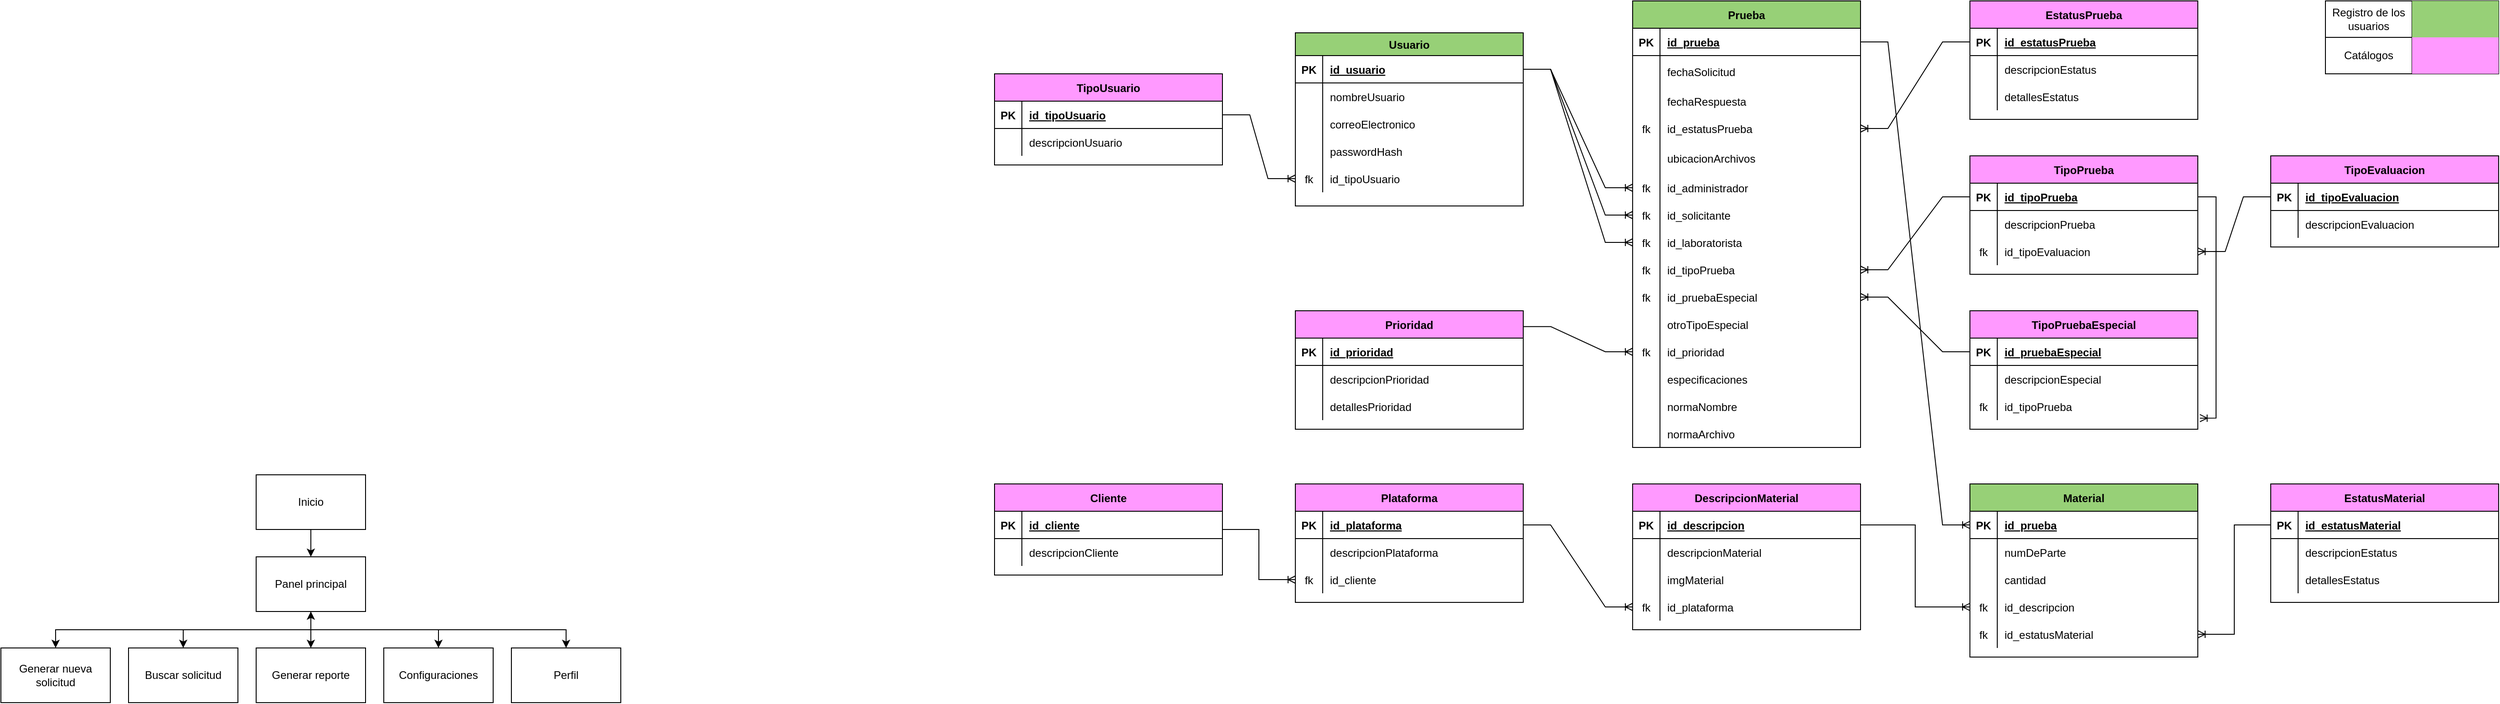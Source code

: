 <mxfile version="24.0.5" type="device">
  <diagram id="R2lEEEUBdFMjLlhIrx00" name="Page-1">
    <mxGraphModel dx="3857" dy="2772" grid="1" gridSize="10" guides="1" tooltips="1" connect="1" arrows="1" fold="1" page="1" pageScale="1" pageWidth="850" pageHeight="1100" math="0" shadow="0" extFonts="Permanent Marker^https://fonts.googleapis.com/css?family=Permanent+Marker">
      <root>
        <mxCell id="0" />
        <mxCell id="1" parent="0" />
        <mxCell id="RkOCH-rmwueEorpM6I2W-3" style="edgeStyle=orthogonalEdgeStyle;rounded=0;orthogonalLoop=1;jettySize=auto;html=1;exitX=0.5;exitY=1;exitDx=0;exitDy=0;entryX=0.5;entryY=0;entryDx=0;entryDy=0;" parent="1" source="RkOCH-rmwueEorpM6I2W-1" target="RkOCH-rmwueEorpM6I2W-2" edge="1">
          <mxGeometry relative="1" as="geometry" />
        </mxCell>
        <mxCell id="RkOCH-rmwueEorpM6I2W-1" value="Inicio" style="rounded=0;whiteSpace=wrap;html=1;" parent="1" vertex="1">
          <mxGeometry x="-2210" y="-1440" width="120" height="60" as="geometry" />
        </mxCell>
        <mxCell id="RkOCH-rmwueEorpM6I2W-7" style="edgeStyle=orthogonalEdgeStyle;rounded=0;orthogonalLoop=1;jettySize=auto;html=1;exitX=0.5;exitY=1;exitDx=0;exitDy=0;entryX=0.5;entryY=0;entryDx=0;entryDy=0;" parent="1" source="RkOCH-rmwueEorpM6I2W-2" target="RkOCH-rmwueEorpM6I2W-4" edge="1">
          <mxGeometry relative="1" as="geometry" />
        </mxCell>
        <mxCell id="RkOCH-rmwueEorpM6I2W-13" style="edgeStyle=orthogonalEdgeStyle;rounded=0;orthogonalLoop=1;jettySize=auto;html=1;exitX=0.5;exitY=1;exitDx=0;exitDy=0;" parent="1" source="RkOCH-rmwueEorpM6I2W-2" target="RkOCH-rmwueEorpM6I2W-5" edge="1">
          <mxGeometry relative="1" as="geometry" />
        </mxCell>
        <mxCell id="RkOCH-rmwueEorpM6I2W-14" style="edgeStyle=orthogonalEdgeStyle;rounded=0;orthogonalLoop=1;jettySize=auto;html=1;exitX=0.5;exitY=1;exitDx=0;exitDy=0;entryX=0.5;entryY=0;entryDx=0;entryDy=0;" parent="1" source="RkOCH-rmwueEorpM6I2W-2" target="RkOCH-rmwueEorpM6I2W-11" edge="1">
          <mxGeometry relative="1" as="geometry" />
        </mxCell>
        <mxCell id="RkOCH-rmwueEorpM6I2W-15" style="edgeStyle=orthogonalEdgeStyle;rounded=0;orthogonalLoop=1;jettySize=auto;html=1;exitX=0.5;exitY=1;exitDx=0;exitDy=0;" parent="1" source="RkOCH-rmwueEorpM6I2W-2" target="RkOCH-rmwueEorpM6I2W-12" edge="1">
          <mxGeometry relative="1" as="geometry" />
        </mxCell>
        <mxCell id="RkOCH-rmwueEorpM6I2W-2" value="Panel principal" style="rounded=0;whiteSpace=wrap;html=1;" parent="1" vertex="1">
          <mxGeometry x="-2210" y="-1350" width="120" height="60" as="geometry" />
        </mxCell>
        <mxCell id="RkOCH-rmwueEorpM6I2W-4" value="Generar nueva solicitud" style="rounded=0;whiteSpace=wrap;html=1;" parent="1" vertex="1">
          <mxGeometry x="-2490" y="-1250" width="120" height="60" as="geometry" />
        </mxCell>
        <mxCell id="RkOCH-rmwueEorpM6I2W-5" value="Buscar solicitud" style="rounded=0;whiteSpace=wrap;html=1;" parent="1" vertex="1">
          <mxGeometry x="-2350" y="-1250" width="120" height="60" as="geometry" />
        </mxCell>
        <mxCell id="RkOCH-rmwueEorpM6I2W-6" value="Generar reporte" style="rounded=0;whiteSpace=wrap;html=1;" parent="1" vertex="1">
          <mxGeometry x="-2210" y="-1250" width="120" height="60" as="geometry" />
        </mxCell>
        <mxCell id="RkOCH-rmwueEorpM6I2W-10" value="" style="endArrow=classic;startArrow=classic;html=1;rounded=0;entryX=0.5;entryY=0;entryDx=0;entryDy=0;exitX=0.5;exitY=1;exitDx=0;exitDy=0;" parent="1" source="RkOCH-rmwueEorpM6I2W-2" target="RkOCH-rmwueEorpM6I2W-6" edge="1">
          <mxGeometry width="50" height="50" relative="1" as="geometry">
            <mxPoint x="-2270" y="-1290" as="sourcePoint" />
            <mxPoint x="-2195" y="-1300" as="targetPoint" />
          </mxGeometry>
        </mxCell>
        <mxCell id="RkOCH-rmwueEorpM6I2W-11" value="Configuraciones" style="rounded=0;whiteSpace=wrap;html=1;" parent="1" vertex="1">
          <mxGeometry x="-2070" y="-1250" width="120" height="60" as="geometry" />
        </mxCell>
        <mxCell id="RkOCH-rmwueEorpM6I2W-12" value="Perfil" style="rounded=0;whiteSpace=wrap;html=1;" parent="1" vertex="1">
          <mxGeometry x="-1930" y="-1250" width="120" height="60" as="geometry" />
        </mxCell>
        <mxCell id="44BHYda0BKMnVvwUATFj-1" value="Usuario" style="shape=table;startSize=25;container=1;collapsible=1;childLayout=tableLayout;fixedRows=1;rowLines=0;fontStyle=1;align=center;resizeLast=1;fillColor=#97D077;" parent="1" vertex="1">
          <mxGeometry x="-1070" y="-1925" width="250" height="190" as="geometry" />
        </mxCell>
        <mxCell id="44BHYda0BKMnVvwUATFj-2" value="" style="shape=partialRectangle;collapsible=0;dropTarget=0;pointerEvents=0;fillColor=none;points=[[0,0.5],[1,0.5]];portConstraint=eastwest;top=0;left=0;right=0;bottom=1;" parent="44BHYda0BKMnVvwUATFj-1" vertex="1">
          <mxGeometry y="25" width="250" height="30" as="geometry" />
        </mxCell>
        <mxCell id="44BHYda0BKMnVvwUATFj-3" value="PK" style="shape=partialRectangle;overflow=hidden;connectable=0;fillColor=none;top=0;left=0;bottom=0;right=0;fontStyle=1;" parent="44BHYda0BKMnVvwUATFj-2" vertex="1">
          <mxGeometry width="30" height="30" as="geometry">
            <mxRectangle width="30" height="30" as="alternateBounds" />
          </mxGeometry>
        </mxCell>
        <mxCell id="44BHYda0BKMnVvwUATFj-4" value="id_usuario" style="shape=partialRectangle;overflow=hidden;connectable=0;fillColor=none;top=0;left=0;bottom=0;right=0;align=left;spacingLeft=6;fontStyle=5;" parent="44BHYda0BKMnVvwUATFj-2" vertex="1">
          <mxGeometry x="30" width="220" height="30" as="geometry">
            <mxRectangle width="220" height="30" as="alternateBounds" />
          </mxGeometry>
        </mxCell>
        <mxCell id="44BHYda0BKMnVvwUATFj-5" value="" style="shape=partialRectangle;collapsible=0;dropTarget=0;pointerEvents=0;fillColor=none;points=[[0,0.5],[1,0.5]];portConstraint=eastwest;top=0;left=0;right=0;bottom=0;" parent="44BHYda0BKMnVvwUATFj-1" vertex="1">
          <mxGeometry y="55" width="250" height="30" as="geometry" />
        </mxCell>
        <mxCell id="44BHYda0BKMnVvwUATFj-6" value="" style="shape=partialRectangle;overflow=hidden;connectable=0;fillColor=none;top=0;left=0;bottom=0;right=0;" parent="44BHYda0BKMnVvwUATFj-5" vertex="1">
          <mxGeometry width="30" height="30" as="geometry">
            <mxRectangle width="30" height="30" as="alternateBounds" />
          </mxGeometry>
        </mxCell>
        <mxCell id="44BHYda0BKMnVvwUATFj-7" value="nombreUsuario" style="shape=partialRectangle;overflow=hidden;connectable=0;fillColor=none;top=0;left=0;bottom=0;right=0;align=left;spacingLeft=6;" parent="44BHYda0BKMnVvwUATFj-5" vertex="1">
          <mxGeometry x="30" width="220" height="30" as="geometry">
            <mxRectangle width="220" height="30" as="alternateBounds" />
          </mxGeometry>
        </mxCell>
        <mxCell id="44BHYda0BKMnVvwUATFj-8" style="shape=partialRectangle;collapsible=0;dropTarget=0;pointerEvents=0;fillColor=none;points=[[0,0.5],[1,0.5]];portConstraint=eastwest;top=0;left=0;right=0;bottom=0;" parent="44BHYda0BKMnVvwUATFj-1" vertex="1">
          <mxGeometry y="85" width="250" height="30" as="geometry" />
        </mxCell>
        <mxCell id="44BHYda0BKMnVvwUATFj-9" style="shape=partialRectangle;overflow=hidden;connectable=0;fillColor=none;top=0;left=0;bottom=0;right=0;" parent="44BHYda0BKMnVvwUATFj-8" vertex="1">
          <mxGeometry width="30" height="30" as="geometry">
            <mxRectangle width="30" height="30" as="alternateBounds" />
          </mxGeometry>
        </mxCell>
        <mxCell id="44BHYda0BKMnVvwUATFj-10" value="correoElectronico" style="shape=partialRectangle;overflow=hidden;connectable=0;fillColor=none;top=0;left=0;bottom=0;right=0;align=left;spacingLeft=6;" parent="44BHYda0BKMnVvwUATFj-8" vertex="1">
          <mxGeometry x="30" width="220" height="30" as="geometry">
            <mxRectangle width="220" height="30" as="alternateBounds" />
          </mxGeometry>
        </mxCell>
        <mxCell id="44BHYda0BKMnVvwUATFj-66" style="shape=partialRectangle;collapsible=0;dropTarget=0;pointerEvents=0;fillColor=none;points=[[0,0.5],[1,0.5]];portConstraint=eastwest;top=0;left=0;right=0;bottom=0;" parent="44BHYda0BKMnVvwUATFj-1" vertex="1">
          <mxGeometry y="115" width="250" height="30" as="geometry" />
        </mxCell>
        <mxCell id="44BHYda0BKMnVvwUATFj-67" style="shape=partialRectangle;overflow=hidden;connectable=0;fillColor=none;top=0;left=0;bottom=0;right=0;" parent="44BHYda0BKMnVvwUATFj-66" vertex="1">
          <mxGeometry width="30" height="30" as="geometry">
            <mxRectangle width="30" height="30" as="alternateBounds" />
          </mxGeometry>
        </mxCell>
        <mxCell id="44BHYda0BKMnVvwUATFj-68" value="passwordHash" style="shape=partialRectangle;overflow=hidden;connectable=0;fillColor=none;top=0;left=0;bottom=0;right=0;align=left;spacingLeft=6;" parent="44BHYda0BKMnVvwUATFj-66" vertex="1">
          <mxGeometry x="30" width="220" height="30" as="geometry">
            <mxRectangle width="220" height="30" as="alternateBounds" />
          </mxGeometry>
        </mxCell>
        <mxCell id="RLNbgqbNuMuGLS2s5ce6-35" style="shape=partialRectangle;collapsible=0;dropTarget=0;pointerEvents=0;fillColor=none;points=[[0,0.5],[1,0.5]];portConstraint=eastwest;top=0;left=0;right=0;bottom=0;" parent="44BHYda0BKMnVvwUATFj-1" vertex="1">
          <mxGeometry y="145" width="250" height="30" as="geometry" />
        </mxCell>
        <mxCell id="RLNbgqbNuMuGLS2s5ce6-36" value="fk" style="shape=partialRectangle;overflow=hidden;connectable=0;fillColor=none;top=0;left=0;bottom=0;right=0;" parent="RLNbgqbNuMuGLS2s5ce6-35" vertex="1">
          <mxGeometry width="30" height="30" as="geometry">
            <mxRectangle width="30" height="30" as="alternateBounds" />
          </mxGeometry>
        </mxCell>
        <mxCell id="RLNbgqbNuMuGLS2s5ce6-37" value="id_tipoUsuario" style="shape=partialRectangle;overflow=hidden;connectable=0;fillColor=none;top=0;left=0;bottom=0;right=0;align=left;spacingLeft=6;" parent="RLNbgqbNuMuGLS2s5ce6-35" vertex="1">
          <mxGeometry x="30" width="220" height="30" as="geometry">
            <mxRectangle width="220" height="30" as="alternateBounds" />
          </mxGeometry>
        </mxCell>
        <mxCell id="44BHYda0BKMnVvwUATFj-17" value="Prueba" style="shape=table;startSize=30;container=1;collapsible=1;childLayout=tableLayout;fixedRows=1;rowLines=0;fontStyle=1;align=center;resizeLast=1;fillColor=#97D077;" parent="1" vertex="1">
          <mxGeometry x="-700" y="-1960" width="250" height="490" as="geometry" />
        </mxCell>
        <mxCell id="44BHYda0BKMnVvwUATFj-18" value="" style="shape=partialRectangle;collapsible=0;dropTarget=0;pointerEvents=0;fillColor=none;points=[[0,0.5],[1,0.5]];portConstraint=eastwest;top=0;left=0;right=0;bottom=1;" parent="44BHYda0BKMnVvwUATFj-17" vertex="1">
          <mxGeometry y="30" width="250" height="30" as="geometry" />
        </mxCell>
        <mxCell id="44BHYda0BKMnVvwUATFj-19" value="PK" style="shape=partialRectangle;overflow=hidden;connectable=0;fillColor=none;top=0;left=0;bottom=0;right=0;fontStyle=1;" parent="44BHYda0BKMnVvwUATFj-18" vertex="1">
          <mxGeometry width="30" height="30" as="geometry">
            <mxRectangle width="30" height="30" as="alternateBounds" />
          </mxGeometry>
        </mxCell>
        <mxCell id="44BHYda0BKMnVvwUATFj-20" value="id_prueba" style="shape=partialRectangle;overflow=hidden;connectable=0;fillColor=none;top=0;left=0;bottom=0;right=0;align=left;spacingLeft=6;fontStyle=5;" parent="44BHYda0BKMnVvwUATFj-18" vertex="1">
          <mxGeometry x="30" width="220" height="30" as="geometry">
            <mxRectangle width="220" height="30" as="alternateBounds" />
          </mxGeometry>
        </mxCell>
        <mxCell id="44BHYda0BKMnVvwUATFj-21" value="" style="shape=partialRectangle;collapsible=0;dropTarget=0;pointerEvents=0;fillColor=none;points=[[0,0.5],[1,0.5]];portConstraint=eastwest;top=0;left=0;right=0;bottom=0;" parent="44BHYda0BKMnVvwUATFj-17" vertex="1">
          <mxGeometry y="60" width="250" height="35" as="geometry" />
        </mxCell>
        <mxCell id="44BHYda0BKMnVvwUATFj-22" value="" style="shape=partialRectangle;overflow=hidden;connectable=0;fillColor=none;top=0;left=0;bottom=0;right=0;" parent="44BHYda0BKMnVvwUATFj-21" vertex="1">
          <mxGeometry width="30" height="35" as="geometry">
            <mxRectangle width="30" height="35" as="alternateBounds" />
          </mxGeometry>
        </mxCell>
        <mxCell id="44BHYda0BKMnVvwUATFj-23" value="fechaSolicitud" style="shape=partialRectangle;overflow=hidden;connectable=0;fillColor=none;top=0;left=0;bottom=0;right=0;align=left;spacingLeft=6;" parent="44BHYda0BKMnVvwUATFj-21" vertex="1">
          <mxGeometry x="30" width="220" height="35" as="geometry">
            <mxRectangle width="220" height="35" as="alternateBounds" />
          </mxGeometry>
        </mxCell>
        <mxCell id="44BHYda0BKMnVvwUATFj-63" style="shape=partialRectangle;collapsible=0;dropTarget=0;pointerEvents=0;fillColor=none;points=[[0,0.5],[1,0.5]];portConstraint=eastwest;top=0;left=0;right=0;bottom=0;" parent="44BHYda0BKMnVvwUATFj-17" vertex="1">
          <mxGeometry y="95" width="250" height="30" as="geometry" />
        </mxCell>
        <mxCell id="44BHYda0BKMnVvwUATFj-64" style="shape=partialRectangle;overflow=hidden;connectable=0;fillColor=none;top=0;left=0;bottom=0;right=0;" parent="44BHYda0BKMnVvwUATFj-63" vertex="1">
          <mxGeometry width="30" height="30" as="geometry">
            <mxRectangle width="30" height="30" as="alternateBounds" />
          </mxGeometry>
        </mxCell>
        <mxCell id="44BHYda0BKMnVvwUATFj-65" value="fechaRespuesta" style="shape=partialRectangle;overflow=hidden;connectable=0;fillColor=none;top=0;left=0;bottom=0;right=0;align=left;spacingLeft=6;" parent="44BHYda0BKMnVvwUATFj-63" vertex="1">
          <mxGeometry x="30" width="220" height="30" as="geometry">
            <mxRectangle width="220" height="30" as="alternateBounds" />
          </mxGeometry>
        </mxCell>
        <mxCell id="2cpxHM3yIK8OX2Y2aTpp-1" style="shape=partialRectangle;collapsible=0;dropTarget=0;pointerEvents=0;fillColor=none;points=[[0,0.5],[1,0.5]];portConstraint=eastwest;top=0;left=0;right=0;bottom=0;" parent="44BHYda0BKMnVvwUATFj-17" vertex="1">
          <mxGeometry y="125" width="250" height="30" as="geometry" />
        </mxCell>
        <mxCell id="2cpxHM3yIK8OX2Y2aTpp-2" value="fk" style="shape=partialRectangle;overflow=hidden;connectable=0;fillColor=none;top=0;left=0;bottom=0;right=0;" parent="2cpxHM3yIK8OX2Y2aTpp-1" vertex="1">
          <mxGeometry width="30" height="30" as="geometry">
            <mxRectangle width="30" height="30" as="alternateBounds" />
          </mxGeometry>
        </mxCell>
        <mxCell id="2cpxHM3yIK8OX2Y2aTpp-3" value="id_estatusPrueba" style="shape=partialRectangle;overflow=hidden;connectable=0;fillColor=none;top=0;left=0;bottom=0;right=0;align=left;spacingLeft=6;" parent="2cpxHM3yIK8OX2Y2aTpp-1" vertex="1">
          <mxGeometry x="30" width="220" height="30" as="geometry">
            <mxRectangle width="220" height="30" as="alternateBounds" />
          </mxGeometry>
        </mxCell>
        <mxCell id="44BHYda0BKMnVvwUATFj-69" style="shape=partialRectangle;collapsible=0;dropTarget=0;pointerEvents=0;fillColor=none;points=[[0,0.5],[1,0.5]];portConstraint=eastwest;top=0;left=0;right=0;bottom=0;" parent="44BHYda0BKMnVvwUATFj-17" vertex="1">
          <mxGeometry y="155" width="250" height="35" as="geometry" />
        </mxCell>
        <mxCell id="44BHYda0BKMnVvwUATFj-70" style="shape=partialRectangle;overflow=hidden;connectable=0;fillColor=none;top=0;left=0;bottom=0;right=0;" parent="44BHYda0BKMnVvwUATFj-69" vertex="1">
          <mxGeometry width="30" height="35" as="geometry">
            <mxRectangle width="30" height="35" as="alternateBounds" />
          </mxGeometry>
        </mxCell>
        <mxCell id="44BHYda0BKMnVvwUATFj-71" value="ubicacionArchivos" style="shape=partialRectangle;overflow=hidden;connectable=0;fillColor=none;top=0;left=0;bottom=0;right=0;align=left;spacingLeft=6;" parent="44BHYda0BKMnVvwUATFj-69" vertex="1">
          <mxGeometry x="30" width="220" height="35" as="geometry">
            <mxRectangle width="220" height="35" as="alternateBounds" />
          </mxGeometry>
        </mxCell>
        <mxCell id="44BHYda0BKMnVvwUATFj-98" style="shape=partialRectangle;collapsible=0;dropTarget=0;pointerEvents=0;fillColor=none;points=[[0,0.5],[1,0.5]];portConstraint=eastwest;top=0;left=0;right=0;bottom=0;" parent="44BHYda0BKMnVvwUATFj-17" vertex="1">
          <mxGeometry y="190" width="250" height="30" as="geometry" />
        </mxCell>
        <mxCell id="44BHYda0BKMnVvwUATFj-99" value="fk" style="shape=partialRectangle;overflow=hidden;connectable=0;fillColor=none;top=0;left=0;bottom=0;right=0;" parent="44BHYda0BKMnVvwUATFj-98" vertex="1">
          <mxGeometry width="30" height="30" as="geometry">
            <mxRectangle width="30" height="30" as="alternateBounds" />
          </mxGeometry>
        </mxCell>
        <mxCell id="44BHYda0BKMnVvwUATFj-100" value="id_administrador" style="shape=partialRectangle;overflow=hidden;connectable=0;fillColor=none;top=0;left=0;bottom=0;right=0;align=left;spacingLeft=6;" parent="44BHYda0BKMnVvwUATFj-98" vertex="1">
          <mxGeometry x="30" width="220" height="30" as="geometry">
            <mxRectangle width="220" height="30" as="alternateBounds" />
          </mxGeometry>
        </mxCell>
        <mxCell id="44BHYda0BKMnVvwUATFj-24" style="shape=partialRectangle;collapsible=0;dropTarget=0;pointerEvents=0;fillColor=none;points=[[0,0.5],[1,0.5]];portConstraint=eastwest;top=0;left=0;right=0;bottom=0;" parent="44BHYda0BKMnVvwUATFj-17" vertex="1">
          <mxGeometry y="220" width="250" height="30" as="geometry" />
        </mxCell>
        <mxCell id="44BHYda0BKMnVvwUATFj-25" value="fk" style="shape=partialRectangle;overflow=hidden;connectable=0;fillColor=none;top=0;left=0;bottom=0;right=0;" parent="44BHYda0BKMnVvwUATFj-24" vertex="1">
          <mxGeometry width="30" height="30" as="geometry">
            <mxRectangle width="30" height="30" as="alternateBounds" />
          </mxGeometry>
        </mxCell>
        <mxCell id="44BHYda0BKMnVvwUATFj-26" value="id_solicitante" style="shape=partialRectangle;overflow=hidden;connectable=0;fillColor=none;top=0;left=0;bottom=0;right=0;align=left;spacingLeft=6;" parent="44BHYda0BKMnVvwUATFj-24" vertex="1">
          <mxGeometry x="30" width="220" height="30" as="geometry">
            <mxRectangle width="220" height="30" as="alternateBounds" />
          </mxGeometry>
        </mxCell>
        <mxCell id="44BHYda0BKMnVvwUATFj-27" style="shape=partialRectangle;collapsible=0;dropTarget=0;pointerEvents=0;fillColor=none;points=[[0,0.5],[1,0.5]];portConstraint=eastwest;top=0;left=0;right=0;bottom=0;" parent="44BHYda0BKMnVvwUATFj-17" vertex="1">
          <mxGeometry y="250" width="250" height="30" as="geometry" />
        </mxCell>
        <mxCell id="44BHYda0BKMnVvwUATFj-28" value="fk" style="shape=partialRectangle;overflow=hidden;connectable=0;fillColor=none;top=0;left=0;bottom=0;right=0;" parent="44BHYda0BKMnVvwUATFj-27" vertex="1">
          <mxGeometry width="30" height="30" as="geometry">
            <mxRectangle width="30" height="30" as="alternateBounds" />
          </mxGeometry>
        </mxCell>
        <mxCell id="44BHYda0BKMnVvwUATFj-29" value="id_laboratorista" style="shape=partialRectangle;overflow=hidden;connectable=0;fillColor=none;top=0;left=0;bottom=0;right=0;align=left;spacingLeft=6;" parent="44BHYda0BKMnVvwUATFj-27" vertex="1">
          <mxGeometry x="30" width="220" height="30" as="geometry">
            <mxRectangle width="220" height="30" as="alternateBounds" />
          </mxGeometry>
        </mxCell>
        <mxCell id="44BHYda0BKMnVvwUATFj-33" style="shape=partialRectangle;collapsible=0;dropTarget=0;pointerEvents=0;fillColor=none;points=[[0,0.5],[1,0.5]];portConstraint=eastwest;top=0;left=0;right=0;bottom=0;" parent="44BHYda0BKMnVvwUATFj-17" vertex="1">
          <mxGeometry y="280" width="250" height="30" as="geometry" />
        </mxCell>
        <mxCell id="44BHYda0BKMnVvwUATFj-34" value="fk" style="shape=partialRectangle;overflow=hidden;connectable=0;fillColor=none;top=0;left=0;bottom=0;right=0;" parent="44BHYda0BKMnVvwUATFj-33" vertex="1">
          <mxGeometry width="30" height="30" as="geometry">
            <mxRectangle width="30" height="30" as="alternateBounds" />
          </mxGeometry>
        </mxCell>
        <mxCell id="44BHYda0BKMnVvwUATFj-35" value="id_tipoPrueba" style="shape=partialRectangle;overflow=hidden;connectable=0;top=0;left=0;bottom=0;right=0;align=left;spacingLeft=6;fillColor=none;" parent="44BHYda0BKMnVvwUATFj-33" vertex="1">
          <mxGeometry x="30" width="220" height="30" as="geometry">
            <mxRectangle width="220" height="30" as="alternateBounds" />
          </mxGeometry>
        </mxCell>
        <mxCell id="g0l8fv2HCi-34N9ToXUz-27" style="shape=partialRectangle;collapsible=0;dropTarget=0;pointerEvents=0;fillColor=none;points=[[0,0.5],[1,0.5]];portConstraint=eastwest;top=0;left=0;right=0;bottom=0;" vertex="1" parent="44BHYda0BKMnVvwUATFj-17">
          <mxGeometry y="310" width="250" height="30" as="geometry" />
        </mxCell>
        <mxCell id="g0l8fv2HCi-34N9ToXUz-28" value="fk" style="shape=partialRectangle;overflow=hidden;connectable=0;fillColor=none;top=0;left=0;bottom=0;right=0;" vertex="1" parent="g0l8fv2HCi-34N9ToXUz-27">
          <mxGeometry width="30" height="30" as="geometry">
            <mxRectangle width="30" height="30" as="alternateBounds" />
          </mxGeometry>
        </mxCell>
        <mxCell id="g0l8fv2HCi-34N9ToXUz-29" value="id_pruebaEspecial" style="shape=partialRectangle;overflow=hidden;connectable=0;top=0;left=0;bottom=0;right=0;align=left;spacingLeft=6;fillColor=none;" vertex="1" parent="g0l8fv2HCi-34N9ToXUz-27">
          <mxGeometry x="30" width="220" height="30" as="geometry">
            <mxRectangle width="220" height="30" as="alternateBounds" />
          </mxGeometry>
        </mxCell>
        <mxCell id="g0l8fv2HCi-34N9ToXUz-11" style="shape=partialRectangle;collapsible=0;dropTarget=0;pointerEvents=0;fillColor=none;points=[[0,0.5],[1,0.5]];portConstraint=eastwest;top=0;left=0;right=0;bottom=0;" vertex="1" parent="44BHYda0BKMnVvwUATFj-17">
          <mxGeometry y="340" width="250" height="30" as="geometry" />
        </mxCell>
        <mxCell id="g0l8fv2HCi-34N9ToXUz-12" style="shape=partialRectangle;overflow=hidden;connectable=0;fillColor=none;top=0;left=0;bottom=0;right=0;" vertex="1" parent="g0l8fv2HCi-34N9ToXUz-11">
          <mxGeometry width="30" height="30" as="geometry">
            <mxRectangle width="30" height="30" as="alternateBounds" />
          </mxGeometry>
        </mxCell>
        <mxCell id="g0l8fv2HCi-34N9ToXUz-13" value="otroTipoEspecial" style="shape=partialRectangle;overflow=hidden;connectable=0;top=0;left=0;bottom=0;right=0;align=left;spacingLeft=6;fillColor=none;" vertex="1" parent="g0l8fv2HCi-34N9ToXUz-11">
          <mxGeometry x="30" width="220" height="30" as="geometry">
            <mxRectangle width="220" height="30" as="alternateBounds" />
          </mxGeometry>
        </mxCell>
        <mxCell id="44BHYda0BKMnVvwUATFj-45" style="shape=partialRectangle;collapsible=0;dropTarget=0;pointerEvents=0;fillColor=none;points=[[0,0.5],[1,0.5]];portConstraint=eastwest;top=0;left=0;right=0;bottom=0;" parent="44BHYda0BKMnVvwUATFj-17" vertex="1">
          <mxGeometry y="370" width="250" height="30" as="geometry" />
        </mxCell>
        <mxCell id="44BHYda0BKMnVvwUATFj-46" value="fk" style="shape=partialRectangle;overflow=hidden;connectable=0;fillColor=none;top=0;left=0;bottom=0;right=0;" parent="44BHYda0BKMnVvwUATFj-45" vertex="1">
          <mxGeometry width="30" height="30" as="geometry">
            <mxRectangle width="30" height="30" as="alternateBounds" />
          </mxGeometry>
        </mxCell>
        <mxCell id="44BHYda0BKMnVvwUATFj-47" value="id_prioridad" style="shape=partialRectangle;overflow=hidden;connectable=0;fillColor=none;top=0;left=0;bottom=0;right=0;align=left;spacingLeft=6;" parent="44BHYda0BKMnVvwUATFj-45" vertex="1">
          <mxGeometry x="30" width="220" height="30" as="geometry">
            <mxRectangle width="220" height="30" as="alternateBounds" />
          </mxGeometry>
        </mxCell>
        <mxCell id="44BHYda0BKMnVvwUATFj-51" style="shape=partialRectangle;collapsible=0;dropTarget=0;pointerEvents=0;fillColor=none;points=[[0,0.5],[1,0.5]];portConstraint=eastwest;top=0;left=0;right=0;bottom=0;" parent="44BHYda0BKMnVvwUATFj-17" vertex="1">
          <mxGeometry y="400" width="250" height="30" as="geometry" />
        </mxCell>
        <mxCell id="44BHYda0BKMnVvwUATFj-52" value="" style="shape=partialRectangle;overflow=hidden;connectable=0;fillColor=none;top=0;left=0;bottom=0;right=0;" parent="44BHYda0BKMnVvwUATFj-51" vertex="1">
          <mxGeometry width="30" height="30" as="geometry">
            <mxRectangle width="30" height="30" as="alternateBounds" />
          </mxGeometry>
        </mxCell>
        <mxCell id="44BHYda0BKMnVvwUATFj-53" value="especificaciones" style="shape=partialRectangle;overflow=hidden;connectable=0;top=0;left=0;bottom=0;right=0;align=left;spacingLeft=6;fillColor=none;" parent="44BHYda0BKMnVvwUATFj-51" vertex="1">
          <mxGeometry x="30" width="220" height="30" as="geometry">
            <mxRectangle width="220" height="30" as="alternateBounds" />
          </mxGeometry>
        </mxCell>
        <mxCell id="44BHYda0BKMnVvwUATFj-54" style="shape=partialRectangle;collapsible=0;dropTarget=0;pointerEvents=0;fillColor=none;points=[[0,0.5],[1,0.5]];portConstraint=eastwest;top=0;left=0;right=0;bottom=0;" parent="44BHYda0BKMnVvwUATFj-17" vertex="1">
          <mxGeometry y="430" width="250" height="30" as="geometry" />
        </mxCell>
        <mxCell id="44BHYda0BKMnVvwUATFj-55" value="" style="shape=partialRectangle;overflow=hidden;connectable=0;fillColor=none;top=0;left=0;bottom=0;right=0;" parent="44BHYda0BKMnVvwUATFj-54" vertex="1">
          <mxGeometry width="30" height="30" as="geometry">
            <mxRectangle width="30" height="30" as="alternateBounds" />
          </mxGeometry>
        </mxCell>
        <mxCell id="44BHYda0BKMnVvwUATFj-56" value="normaNombre" style="shape=partialRectangle;overflow=hidden;connectable=0;top=0;left=0;bottom=0;right=0;align=left;spacingLeft=6;fillColor=none;" parent="44BHYda0BKMnVvwUATFj-54" vertex="1">
          <mxGeometry x="30" width="220" height="30" as="geometry">
            <mxRectangle width="220" height="30" as="alternateBounds" />
          </mxGeometry>
        </mxCell>
        <mxCell id="iSSxnRe0BZXiFwJ4fd_c-1" style="shape=partialRectangle;collapsible=0;dropTarget=0;pointerEvents=0;fillColor=none;points=[[0,0.5],[1,0.5]];portConstraint=eastwest;top=0;left=0;right=0;bottom=0;" parent="44BHYda0BKMnVvwUATFj-17" vertex="1">
          <mxGeometry y="460" width="250" height="30" as="geometry" />
        </mxCell>
        <mxCell id="iSSxnRe0BZXiFwJ4fd_c-2" style="shape=partialRectangle;overflow=hidden;connectable=0;fillColor=none;top=0;left=0;bottom=0;right=0;" parent="iSSxnRe0BZXiFwJ4fd_c-1" vertex="1">
          <mxGeometry width="30" height="30" as="geometry">
            <mxRectangle width="30" height="30" as="alternateBounds" />
          </mxGeometry>
        </mxCell>
        <mxCell id="iSSxnRe0BZXiFwJ4fd_c-3" value="normaArchivo" style="shape=partialRectangle;overflow=hidden;connectable=0;top=0;left=0;bottom=0;right=0;align=left;spacingLeft=6;fillColor=none;" parent="iSSxnRe0BZXiFwJ4fd_c-1" vertex="1">
          <mxGeometry x="30" width="220" height="30" as="geometry">
            <mxRectangle width="220" height="30" as="alternateBounds" />
          </mxGeometry>
        </mxCell>
        <mxCell id="44BHYda0BKMnVvwUATFj-104" value="" style="edgeStyle=entityRelationEdgeStyle;fontSize=12;html=1;endArrow=ERoneToMany;rounded=0;exitX=1;exitY=0.5;exitDx=0;exitDy=0;" parent="1" source="44BHYda0BKMnVvwUATFj-2" target="44BHYda0BKMnVvwUATFj-27" edge="1">
          <mxGeometry width="100" height="100" relative="1" as="geometry">
            <mxPoint x="-860" y="-1770" as="sourcePoint" />
            <mxPoint x="-1130" y="-1915" as="targetPoint" />
          </mxGeometry>
        </mxCell>
        <mxCell id="44BHYda0BKMnVvwUATFj-123" value="" style="edgeStyle=entityRelationEdgeStyle;fontSize=12;html=1;endArrow=ERoneToMany;rounded=0;entryX=0;entryY=0.5;entryDx=0;entryDy=0;exitX=1;exitY=0.5;exitDx=0;exitDy=0;" parent="1" source="44BHYda0BKMnVvwUATFj-2" target="44BHYda0BKMnVvwUATFj-98" edge="1">
          <mxGeometry width="100" height="100" relative="1" as="geometry">
            <mxPoint x="-1320" y="-1950" as="sourcePoint" />
            <mxPoint x="-1130" y="-1725" as="targetPoint" />
          </mxGeometry>
        </mxCell>
        <mxCell id="44BHYda0BKMnVvwUATFj-165" value="" style="edgeStyle=entityRelationEdgeStyle;fontSize=12;html=1;endArrow=ERoneToMany;rounded=0;exitX=1;exitY=0.5;exitDx=0;exitDy=0;entryX=0;entryY=0.5;entryDx=0;entryDy=0;" parent="1" source="44BHYda0BKMnVvwUATFj-2" target="44BHYda0BKMnVvwUATFj-24" edge="1">
          <mxGeometry width="100" height="100" relative="1" as="geometry">
            <mxPoint x="-1080" y="-1640" as="sourcePoint" />
            <mxPoint x="-1130" y="-2105" as="targetPoint" />
          </mxGeometry>
        </mxCell>
        <mxCell id="RLNbgqbNuMuGLS2s5ce6-1" value="TipoEvaluacion" style="shape=table;startSize=30;container=1;collapsible=1;childLayout=tableLayout;fixedRows=1;rowLines=0;fontStyle=1;align=center;resizeLast=1;fillColor=#FF99FF;" parent="1" vertex="1">
          <mxGeometry y="-1790" width="250" height="100" as="geometry" />
        </mxCell>
        <mxCell id="RLNbgqbNuMuGLS2s5ce6-2" value="" style="shape=partialRectangle;collapsible=0;dropTarget=0;pointerEvents=0;fillColor=none;points=[[0,0.5],[1,0.5]];portConstraint=eastwest;top=0;left=0;right=0;bottom=1;" parent="RLNbgqbNuMuGLS2s5ce6-1" vertex="1">
          <mxGeometry y="30" width="250" height="30" as="geometry" />
        </mxCell>
        <mxCell id="RLNbgqbNuMuGLS2s5ce6-3" value="PK" style="shape=partialRectangle;overflow=hidden;connectable=0;fillColor=none;top=0;left=0;bottom=0;right=0;fontStyle=1;" parent="RLNbgqbNuMuGLS2s5ce6-2" vertex="1">
          <mxGeometry width="30" height="30" as="geometry">
            <mxRectangle width="30" height="30" as="alternateBounds" />
          </mxGeometry>
        </mxCell>
        <mxCell id="RLNbgqbNuMuGLS2s5ce6-4" value="id_tipoEvaluacion" style="shape=partialRectangle;overflow=hidden;connectable=0;fillColor=none;top=0;left=0;bottom=0;right=0;align=left;spacingLeft=6;fontStyle=5;" parent="RLNbgqbNuMuGLS2s5ce6-2" vertex="1">
          <mxGeometry x="30" width="220" height="30" as="geometry">
            <mxRectangle width="220" height="30" as="alternateBounds" />
          </mxGeometry>
        </mxCell>
        <mxCell id="RLNbgqbNuMuGLS2s5ce6-5" value="" style="shape=partialRectangle;collapsible=0;dropTarget=0;pointerEvents=0;fillColor=none;points=[[0,0.5],[1,0.5]];portConstraint=eastwest;top=0;left=0;right=0;bottom=0;" parent="RLNbgqbNuMuGLS2s5ce6-1" vertex="1">
          <mxGeometry y="60" width="250" height="30" as="geometry" />
        </mxCell>
        <mxCell id="RLNbgqbNuMuGLS2s5ce6-6" value="" style="shape=partialRectangle;overflow=hidden;connectable=0;fillColor=none;top=0;left=0;bottom=0;right=0;" parent="RLNbgqbNuMuGLS2s5ce6-5" vertex="1">
          <mxGeometry width="30" height="30" as="geometry">
            <mxRectangle width="30" height="30" as="alternateBounds" />
          </mxGeometry>
        </mxCell>
        <mxCell id="RLNbgqbNuMuGLS2s5ce6-7" value="descripcionEvaluacion" style="shape=partialRectangle;overflow=hidden;connectable=0;fillColor=none;top=0;left=0;bottom=0;right=0;align=left;spacingLeft=6;" parent="RLNbgqbNuMuGLS2s5ce6-5" vertex="1">
          <mxGeometry x="30" width="220" height="30" as="geometry">
            <mxRectangle width="220" height="30" as="alternateBounds" />
          </mxGeometry>
        </mxCell>
        <mxCell id="RLNbgqbNuMuGLS2s5ce6-16" value="Plataforma" style="shape=table;startSize=30;container=1;collapsible=1;childLayout=tableLayout;fixedRows=1;rowLines=0;fontStyle=1;align=center;resizeLast=1;fillColor=#FF99FF;" parent="1" vertex="1">
          <mxGeometry x="-1070" y="-1430" width="250" height="130" as="geometry" />
        </mxCell>
        <mxCell id="RLNbgqbNuMuGLS2s5ce6-17" value="" style="shape=partialRectangle;collapsible=0;dropTarget=0;pointerEvents=0;fillColor=none;points=[[0,0.5],[1,0.5]];portConstraint=eastwest;top=0;left=0;right=0;bottom=1;" parent="RLNbgqbNuMuGLS2s5ce6-16" vertex="1">
          <mxGeometry y="30" width="250" height="30" as="geometry" />
        </mxCell>
        <mxCell id="RLNbgqbNuMuGLS2s5ce6-18" value="PK" style="shape=partialRectangle;overflow=hidden;connectable=0;fillColor=none;top=0;left=0;bottom=0;right=0;fontStyle=1;" parent="RLNbgqbNuMuGLS2s5ce6-17" vertex="1">
          <mxGeometry width="30" height="30" as="geometry">
            <mxRectangle width="30" height="30" as="alternateBounds" />
          </mxGeometry>
        </mxCell>
        <mxCell id="RLNbgqbNuMuGLS2s5ce6-19" value="id_plataforma" style="shape=partialRectangle;overflow=hidden;connectable=0;fillColor=none;top=0;left=0;bottom=0;right=0;align=left;spacingLeft=6;fontStyle=5;" parent="RLNbgqbNuMuGLS2s5ce6-17" vertex="1">
          <mxGeometry x="30" width="220" height="30" as="geometry">
            <mxRectangle width="220" height="30" as="alternateBounds" />
          </mxGeometry>
        </mxCell>
        <mxCell id="RLNbgqbNuMuGLS2s5ce6-20" value="" style="shape=partialRectangle;collapsible=0;dropTarget=0;pointerEvents=0;fillColor=none;points=[[0,0.5],[1,0.5]];portConstraint=eastwest;top=0;left=0;right=0;bottom=0;" parent="RLNbgqbNuMuGLS2s5ce6-16" vertex="1">
          <mxGeometry y="60" width="250" height="30" as="geometry" />
        </mxCell>
        <mxCell id="RLNbgqbNuMuGLS2s5ce6-21" value="" style="shape=partialRectangle;overflow=hidden;connectable=0;fillColor=none;top=0;left=0;bottom=0;right=0;" parent="RLNbgqbNuMuGLS2s5ce6-20" vertex="1">
          <mxGeometry width="30" height="30" as="geometry">
            <mxRectangle width="30" height="30" as="alternateBounds" />
          </mxGeometry>
        </mxCell>
        <mxCell id="RLNbgqbNuMuGLS2s5ce6-22" value="descripcionPlataforma" style="shape=partialRectangle;overflow=hidden;connectable=0;fillColor=none;top=0;left=0;bottom=0;right=0;align=left;spacingLeft=6;" parent="RLNbgqbNuMuGLS2s5ce6-20" vertex="1">
          <mxGeometry x="30" width="220" height="30" as="geometry">
            <mxRectangle width="220" height="30" as="alternateBounds" />
          </mxGeometry>
        </mxCell>
        <mxCell id="rrZAhegM9poQaYea05o--23" style="shape=partialRectangle;collapsible=0;dropTarget=0;pointerEvents=0;fillColor=none;points=[[0,0.5],[1,0.5]];portConstraint=eastwest;top=0;left=0;right=0;bottom=0;" parent="RLNbgqbNuMuGLS2s5ce6-16" vertex="1">
          <mxGeometry y="90" width="250" height="30" as="geometry" />
        </mxCell>
        <mxCell id="rrZAhegM9poQaYea05o--24" value="fk" style="shape=partialRectangle;overflow=hidden;connectable=0;fillColor=none;top=0;left=0;bottom=0;right=0;" parent="rrZAhegM9poQaYea05o--23" vertex="1">
          <mxGeometry width="30" height="30" as="geometry">
            <mxRectangle width="30" height="30" as="alternateBounds" />
          </mxGeometry>
        </mxCell>
        <mxCell id="rrZAhegM9poQaYea05o--25" value="id_cliente" style="shape=partialRectangle;overflow=hidden;connectable=0;fillColor=none;top=0;left=0;bottom=0;right=0;align=left;spacingLeft=6;" parent="rrZAhegM9poQaYea05o--23" vertex="1">
          <mxGeometry x="30" width="220" height="30" as="geometry">
            <mxRectangle width="220" height="30" as="alternateBounds" />
          </mxGeometry>
        </mxCell>
        <mxCell id="RLNbgqbNuMuGLS2s5ce6-38" value="TipoUsuario" style="shape=table;startSize=30;container=1;collapsible=1;childLayout=tableLayout;fixedRows=1;rowLines=0;fontStyle=1;align=center;resizeLast=1;fillColor=#FF99FF;" parent="1" vertex="1">
          <mxGeometry x="-1400" y="-1880" width="250" height="100" as="geometry" />
        </mxCell>
        <mxCell id="RLNbgqbNuMuGLS2s5ce6-39" value="" style="shape=partialRectangle;collapsible=0;dropTarget=0;pointerEvents=0;fillColor=none;points=[[0,0.5],[1,0.5]];portConstraint=eastwest;top=0;left=0;right=0;bottom=1;" parent="RLNbgqbNuMuGLS2s5ce6-38" vertex="1">
          <mxGeometry y="30" width="250" height="30" as="geometry" />
        </mxCell>
        <mxCell id="RLNbgqbNuMuGLS2s5ce6-40" value="PK" style="shape=partialRectangle;overflow=hidden;connectable=0;fillColor=none;top=0;left=0;bottom=0;right=0;fontStyle=1;" parent="RLNbgqbNuMuGLS2s5ce6-39" vertex="1">
          <mxGeometry width="30" height="30" as="geometry">
            <mxRectangle width="30" height="30" as="alternateBounds" />
          </mxGeometry>
        </mxCell>
        <mxCell id="RLNbgqbNuMuGLS2s5ce6-41" value="id_tipoUsuario" style="shape=partialRectangle;overflow=hidden;connectable=0;fillColor=none;top=0;left=0;bottom=0;right=0;align=left;spacingLeft=6;fontStyle=5;" parent="RLNbgqbNuMuGLS2s5ce6-39" vertex="1">
          <mxGeometry x="30" width="220" height="30" as="geometry">
            <mxRectangle width="220" height="30" as="alternateBounds" />
          </mxGeometry>
        </mxCell>
        <mxCell id="RLNbgqbNuMuGLS2s5ce6-42" value="" style="shape=partialRectangle;collapsible=0;dropTarget=0;pointerEvents=0;fillColor=none;points=[[0,0.5],[1,0.5]];portConstraint=eastwest;top=0;left=0;right=0;bottom=0;" parent="RLNbgqbNuMuGLS2s5ce6-38" vertex="1">
          <mxGeometry y="60" width="250" height="30" as="geometry" />
        </mxCell>
        <mxCell id="RLNbgqbNuMuGLS2s5ce6-43" value="" style="shape=partialRectangle;overflow=hidden;connectable=0;fillColor=none;top=0;left=0;bottom=0;right=0;" parent="RLNbgqbNuMuGLS2s5ce6-42" vertex="1">
          <mxGeometry width="30" height="30" as="geometry">
            <mxRectangle width="30" height="30" as="alternateBounds" />
          </mxGeometry>
        </mxCell>
        <mxCell id="RLNbgqbNuMuGLS2s5ce6-44" value="descripcionUsuario" style="shape=partialRectangle;overflow=hidden;connectable=0;fillColor=none;top=0;left=0;bottom=0;right=0;align=left;spacingLeft=6;" parent="RLNbgqbNuMuGLS2s5ce6-42" vertex="1">
          <mxGeometry x="30" width="220" height="30" as="geometry">
            <mxRectangle width="220" height="30" as="alternateBounds" />
          </mxGeometry>
        </mxCell>
        <mxCell id="RLNbgqbNuMuGLS2s5ce6-46" value="Prioridad" style="shape=table;startSize=30;container=1;collapsible=1;childLayout=tableLayout;fixedRows=1;rowLines=0;fontStyle=1;align=center;resizeLast=1;fillColor=#FF99FF;" parent="1" vertex="1">
          <mxGeometry x="-1070" y="-1620" width="250" height="130" as="geometry" />
        </mxCell>
        <mxCell id="RLNbgqbNuMuGLS2s5ce6-47" value="" style="shape=partialRectangle;collapsible=0;dropTarget=0;pointerEvents=0;fillColor=none;points=[[0,0.5],[1,0.5]];portConstraint=eastwest;top=0;left=0;right=0;bottom=1;" parent="RLNbgqbNuMuGLS2s5ce6-46" vertex="1">
          <mxGeometry y="30" width="250" height="30" as="geometry" />
        </mxCell>
        <mxCell id="RLNbgqbNuMuGLS2s5ce6-48" value="PK" style="shape=partialRectangle;overflow=hidden;connectable=0;fillColor=none;top=0;left=0;bottom=0;right=0;fontStyle=1;" parent="RLNbgqbNuMuGLS2s5ce6-47" vertex="1">
          <mxGeometry width="30" height="30" as="geometry">
            <mxRectangle width="30" height="30" as="alternateBounds" />
          </mxGeometry>
        </mxCell>
        <mxCell id="RLNbgqbNuMuGLS2s5ce6-49" value="id_prioridad" style="shape=partialRectangle;overflow=hidden;connectable=0;fillColor=none;top=0;left=0;bottom=0;right=0;align=left;spacingLeft=6;fontStyle=5;" parent="RLNbgqbNuMuGLS2s5ce6-47" vertex="1">
          <mxGeometry x="30" width="220" height="30" as="geometry">
            <mxRectangle width="220" height="30" as="alternateBounds" />
          </mxGeometry>
        </mxCell>
        <mxCell id="RLNbgqbNuMuGLS2s5ce6-50" value="" style="shape=partialRectangle;collapsible=0;dropTarget=0;pointerEvents=0;fillColor=none;points=[[0,0.5],[1,0.5]];portConstraint=eastwest;top=0;left=0;right=0;bottom=0;" parent="RLNbgqbNuMuGLS2s5ce6-46" vertex="1">
          <mxGeometry y="60" width="250" height="30" as="geometry" />
        </mxCell>
        <mxCell id="RLNbgqbNuMuGLS2s5ce6-51" value="" style="shape=partialRectangle;overflow=hidden;connectable=0;fillColor=none;top=0;left=0;bottom=0;right=0;" parent="RLNbgqbNuMuGLS2s5ce6-50" vertex="1">
          <mxGeometry width="30" height="30" as="geometry">
            <mxRectangle width="30" height="30" as="alternateBounds" />
          </mxGeometry>
        </mxCell>
        <mxCell id="RLNbgqbNuMuGLS2s5ce6-52" value="descripcionPrioridad" style="shape=partialRectangle;overflow=hidden;connectable=0;fillColor=none;top=0;left=0;bottom=0;right=0;align=left;spacingLeft=6;" parent="RLNbgqbNuMuGLS2s5ce6-50" vertex="1">
          <mxGeometry x="30" width="220" height="30" as="geometry">
            <mxRectangle width="220" height="30" as="alternateBounds" />
          </mxGeometry>
        </mxCell>
        <mxCell id="NV7ffGwy70YMcMXZRiGU-9" style="shape=partialRectangle;collapsible=0;dropTarget=0;pointerEvents=0;fillColor=none;points=[[0,0.5],[1,0.5]];portConstraint=eastwest;top=0;left=0;right=0;bottom=0;" parent="RLNbgqbNuMuGLS2s5ce6-46" vertex="1">
          <mxGeometry y="90" width="250" height="30" as="geometry" />
        </mxCell>
        <mxCell id="NV7ffGwy70YMcMXZRiGU-10" style="shape=partialRectangle;overflow=hidden;connectable=0;fillColor=none;top=0;left=0;bottom=0;right=0;" parent="NV7ffGwy70YMcMXZRiGU-9" vertex="1">
          <mxGeometry width="30" height="30" as="geometry">
            <mxRectangle width="30" height="30" as="alternateBounds" />
          </mxGeometry>
        </mxCell>
        <mxCell id="NV7ffGwy70YMcMXZRiGU-11" value="detallesPrioridad" style="shape=partialRectangle;overflow=hidden;connectable=0;fillColor=none;top=0;left=0;bottom=0;right=0;align=left;spacingLeft=6;" parent="NV7ffGwy70YMcMXZRiGU-9" vertex="1">
          <mxGeometry x="30" width="220" height="30" as="geometry">
            <mxRectangle width="220" height="30" as="alternateBounds" />
          </mxGeometry>
        </mxCell>
        <mxCell id="6cUuBf5ojsHln4f6jNpu-27" value="" style="edgeStyle=orthogonalEdgeStyle;fontSize=12;html=1;endArrow=ERoneToMany;rounded=0;exitX=1;exitY=0.5;exitDx=0;exitDy=0;entryX=0;entryY=0.5;entryDx=0;entryDy=0;" parent="1" source="rrZAhegM9poQaYea05o--1" target="rrZAhegM9poQaYea05o--23" edge="1">
          <mxGeometry width="100" height="100" relative="1" as="geometry">
            <mxPoint x="-1210" y="-1350.0" as="sourcePoint" />
            <mxPoint x="-1060" y="-1230.0" as="targetPoint" />
          </mxGeometry>
        </mxCell>
        <mxCell id="2cpxHM3yIK8OX2Y2aTpp-4" value="EstatusPrueba" style="shape=table;startSize=30;container=1;collapsible=1;childLayout=tableLayout;fixedRows=1;rowLines=0;fontStyle=1;align=center;resizeLast=1;fillColor=#FF99FF;" parent="1" vertex="1">
          <mxGeometry x="-330" y="-1960" width="250" height="130" as="geometry" />
        </mxCell>
        <mxCell id="2cpxHM3yIK8OX2Y2aTpp-5" value="" style="shape=partialRectangle;collapsible=0;dropTarget=0;pointerEvents=0;fillColor=none;points=[[0,0.5],[1,0.5]];portConstraint=eastwest;top=0;left=0;right=0;bottom=1;" parent="2cpxHM3yIK8OX2Y2aTpp-4" vertex="1">
          <mxGeometry y="30" width="250" height="30" as="geometry" />
        </mxCell>
        <mxCell id="2cpxHM3yIK8OX2Y2aTpp-6" value="PK" style="shape=partialRectangle;overflow=hidden;connectable=0;fillColor=none;top=0;left=0;bottom=0;right=0;fontStyle=1;" parent="2cpxHM3yIK8OX2Y2aTpp-5" vertex="1">
          <mxGeometry width="30" height="30" as="geometry">
            <mxRectangle width="30" height="30" as="alternateBounds" />
          </mxGeometry>
        </mxCell>
        <mxCell id="2cpxHM3yIK8OX2Y2aTpp-7" value="id_estatusPrueba" style="shape=partialRectangle;overflow=hidden;connectable=0;fillColor=none;top=0;left=0;bottom=0;right=0;align=left;spacingLeft=6;fontStyle=5;" parent="2cpxHM3yIK8OX2Y2aTpp-5" vertex="1">
          <mxGeometry x="30" width="220" height="30" as="geometry">
            <mxRectangle width="220" height="30" as="alternateBounds" />
          </mxGeometry>
        </mxCell>
        <mxCell id="2cpxHM3yIK8OX2Y2aTpp-8" value="" style="shape=partialRectangle;collapsible=0;dropTarget=0;pointerEvents=0;fillColor=none;points=[[0,0.5],[1,0.5]];portConstraint=eastwest;top=0;left=0;right=0;bottom=0;" parent="2cpxHM3yIK8OX2Y2aTpp-4" vertex="1">
          <mxGeometry y="60" width="250" height="30" as="geometry" />
        </mxCell>
        <mxCell id="2cpxHM3yIK8OX2Y2aTpp-9" value="" style="shape=partialRectangle;overflow=hidden;connectable=0;fillColor=none;top=0;left=0;bottom=0;right=0;" parent="2cpxHM3yIK8OX2Y2aTpp-8" vertex="1">
          <mxGeometry width="30" height="30" as="geometry">
            <mxRectangle width="30" height="30" as="alternateBounds" />
          </mxGeometry>
        </mxCell>
        <mxCell id="2cpxHM3yIK8OX2Y2aTpp-10" value="descripcionEstatus" style="shape=partialRectangle;overflow=hidden;connectable=0;fillColor=none;top=0;left=0;bottom=0;right=0;align=left;spacingLeft=6;" parent="2cpxHM3yIK8OX2Y2aTpp-8" vertex="1">
          <mxGeometry x="30" width="220" height="30" as="geometry">
            <mxRectangle width="220" height="30" as="alternateBounds" />
          </mxGeometry>
        </mxCell>
        <mxCell id="NV7ffGwy70YMcMXZRiGU-3" style="shape=partialRectangle;collapsible=0;dropTarget=0;pointerEvents=0;fillColor=none;points=[[0,0.5],[1,0.5]];portConstraint=eastwest;top=0;left=0;right=0;bottom=0;" parent="2cpxHM3yIK8OX2Y2aTpp-4" vertex="1">
          <mxGeometry y="90" width="250" height="30" as="geometry" />
        </mxCell>
        <mxCell id="NV7ffGwy70YMcMXZRiGU-4" style="shape=partialRectangle;overflow=hidden;connectable=0;fillColor=none;top=0;left=0;bottom=0;right=0;" parent="NV7ffGwy70YMcMXZRiGU-3" vertex="1">
          <mxGeometry width="30" height="30" as="geometry">
            <mxRectangle width="30" height="30" as="alternateBounds" />
          </mxGeometry>
        </mxCell>
        <mxCell id="NV7ffGwy70YMcMXZRiGU-5" value="detallesEstatus" style="shape=partialRectangle;overflow=hidden;connectable=0;fillColor=none;top=0;left=0;bottom=0;right=0;align=left;spacingLeft=6;" parent="NV7ffGwy70YMcMXZRiGU-3" vertex="1">
          <mxGeometry x="30" width="220" height="30" as="geometry">
            <mxRectangle width="220" height="30" as="alternateBounds" />
          </mxGeometry>
        </mxCell>
        <mxCell id="2cpxHM3yIK8OX2Y2aTpp-11" value="" style="edgeStyle=entityRelationEdgeStyle;fontSize=12;html=1;endArrow=ERoneToMany;rounded=0;exitX=0;exitY=0.5;exitDx=0;exitDy=0;entryX=1;entryY=0.5;entryDx=0;entryDy=0;" parent="1" source="2cpxHM3yIK8OX2Y2aTpp-5" target="2cpxHM3yIK8OX2Y2aTpp-1" edge="1">
          <mxGeometry width="100" height="100" relative="1" as="geometry">
            <mxPoint x="-920" y="-1590" as="sourcePoint" />
            <mxPoint x="-820" y="-1690" as="targetPoint" />
          </mxGeometry>
        </mxCell>
        <mxCell id="2cpxHM3yIK8OX2Y2aTpp-23" value="" style="edgeStyle=entityRelationEdgeStyle;fontSize=12;html=1;endArrow=ERoneToMany;rounded=0;exitX=1;exitY=0.5;exitDx=0;exitDy=0;" parent="1" source="RLNbgqbNuMuGLS2s5ce6-39" target="RLNbgqbNuMuGLS2s5ce6-35" edge="1">
          <mxGeometry width="100" height="100" relative="1" as="geometry">
            <mxPoint x="-1250" y="-1740" as="sourcePoint" />
            <mxPoint x="-1150" y="-1840" as="targetPoint" />
          </mxGeometry>
        </mxCell>
        <mxCell id="2cpxHM3yIK8OX2Y2aTpp-26" value="" style="edgeStyle=entityRelationEdgeStyle;fontSize=12;html=1;endArrow=ERoneToMany;rounded=0;entryX=0;entryY=0.5;entryDx=0;entryDy=0;exitX=1.001;exitY=0.134;exitDx=0;exitDy=0;exitPerimeter=0;" parent="1" source="RLNbgqbNuMuGLS2s5ce6-46" target="44BHYda0BKMnVvwUATFj-45" edge="1">
          <mxGeometry width="100" height="100" relative="1" as="geometry">
            <mxPoint x="-1120" y="-1410" as="sourcePoint" />
            <mxPoint x="-1020" y="-1510" as="targetPoint" />
          </mxGeometry>
        </mxCell>
        <mxCell id="2cpxHM3yIK8OX2Y2aTpp-27" value="" style="edgeStyle=entityRelationEdgeStyle;fontSize=12;html=1;endArrow=ERoneToMany;rounded=0;exitX=0;exitY=0.5;exitDx=0;exitDy=0;" parent="1" source="2cpxHM3yIK8OX2Y2aTpp-63" target="44BHYda0BKMnVvwUATFj-33" edge="1">
          <mxGeometry width="100" height="100" relative="1" as="geometry">
            <mxPoint x="-475" y="-1490" as="sourcePoint" />
            <mxPoint x="-375" y="-1590" as="targetPoint" />
          </mxGeometry>
        </mxCell>
        <mxCell id="2cpxHM3yIK8OX2Y2aTpp-29" value="Material" style="shape=table;startSize=30;container=1;collapsible=1;childLayout=tableLayout;fixedRows=1;rowLines=0;fontStyle=1;align=center;resizeLast=1;fillColor=#97D077;" parent="1" vertex="1">
          <mxGeometry x="-330" y="-1430" width="250" height="190" as="geometry" />
        </mxCell>
        <mxCell id="2cpxHM3yIK8OX2Y2aTpp-30" value="" style="shape=partialRectangle;collapsible=0;dropTarget=0;pointerEvents=0;fillColor=none;points=[[0,0.5],[1,0.5]];portConstraint=eastwest;top=0;left=0;right=0;bottom=1;" parent="2cpxHM3yIK8OX2Y2aTpp-29" vertex="1">
          <mxGeometry y="30" width="250" height="30" as="geometry" />
        </mxCell>
        <mxCell id="2cpxHM3yIK8OX2Y2aTpp-31" value="PK" style="shape=partialRectangle;overflow=hidden;connectable=0;fillColor=none;top=0;left=0;bottom=0;right=0;fontStyle=1;" parent="2cpxHM3yIK8OX2Y2aTpp-30" vertex="1">
          <mxGeometry width="30" height="30" as="geometry">
            <mxRectangle width="30" height="30" as="alternateBounds" />
          </mxGeometry>
        </mxCell>
        <mxCell id="2cpxHM3yIK8OX2Y2aTpp-32" value="id_prueba" style="shape=partialRectangle;overflow=hidden;connectable=0;fillColor=none;top=0;left=0;bottom=0;right=0;align=left;spacingLeft=6;fontStyle=5;" parent="2cpxHM3yIK8OX2Y2aTpp-30" vertex="1">
          <mxGeometry x="30" width="220" height="30" as="geometry">
            <mxRectangle width="220" height="30" as="alternateBounds" />
          </mxGeometry>
        </mxCell>
        <mxCell id="2cpxHM3yIK8OX2Y2aTpp-33" value="" style="shape=partialRectangle;collapsible=0;dropTarget=0;pointerEvents=0;fillColor=none;points=[[0,0.5],[1,0.5]];portConstraint=eastwest;top=0;left=0;right=0;bottom=0;" parent="2cpxHM3yIK8OX2Y2aTpp-29" vertex="1">
          <mxGeometry y="60" width="250" height="30" as="geometry" />
        </mxCell>
        <mxCell id="2cpxHM3yIK8OX2Y2aTpp-34" value="" style="shape=partialRectangle;overflow=hidden;connectable=0;fillColor=none;top=0;left=0;bottom=0;right=0;" parent="2cpxHM3yIK8OX2Y2aTpp-33" vertex="1">
          <mxGeometry width="30" height="30" as="geometry">
            <mxRectangle width="30" height="30" as="alternateBounds" />
          </mxGeometry>
        </mxCell>
        <mxCell id="2cpxHM3yIK8OX2Y2aTpp-35" value="numDeParte" style="shape=partialRectangle;overflow=hidden;connectable=0;fillColor=none;top=0;left=0;bottom=0;right=0;align=left;spacingLeft=6;" parent="2cpxHM3yIK8OX2Y2aTpp-33" vertex="1">
          <mxGeometry x="30" width="220" height="30" as="geometry">
            <mxRectangle width="220" height="30" as="alternateBounds" />
          </mxGeometry>
        </mxCell>
        <mxCell id="2cpxHM3yIK8OX2Y2aTpp-43" style="shape=partialRectangle;collapsible=0;dropTarget=0;pointerEvents=0;fillColor=none;points=[[0,0.5],[1,0.5]];portConstraint=eastwest;top=0;left=0;right=0;bottom=0;" parent="2cpxHM3yIK8OX2Y2aTpp-29" vertex="1">
          <mxGeometry y="90" width="250" height="30" as="geometry" />
        </mxCell>
        <mxCell id="2cpxHM3yIK8OX2Y2aTpp-44" style="shape=partialRectangle;overflow=hidden;connectable=0;fillColor=none;top=0;left=0;bottom=0;right=0;" parent="2cpxHM3yIK8OX2Y2aTpp-43" vertex="1">
          <mxGeometry width="30" height="30" as="geometry">
            <mxRectangle width="30" height="30" as="alternateBounds" />
          </mxGeometry>
        </mxCell>
        <mxCell id="2cpxHM3yIK8OX2Y2aTpp-45" value="cantidad" style="shape=partialRectangle;overflow=hidden;connectable=0;fillColor=none;top=0;left=0;bottom=0;right=0;align=left;spacingLeft=6;" parent="2cpxHM3yIK8OX2Y2aTpp-43" vertex="1">
          <mxGeometry x="30" width="220" height="30" as="geometry">
            <mxRectangle width="220" height="30" as="alternateBounds" />
          </mxGeometry>
        </mxCell>
        <mxCell id="rrZAhegM9poQaYea05o--16" style="shape=partialRectangle;collapsible=0;dropTarget=0;pointerEvents=0;fillColor=none;points=[[0,0.5],[1,0.5]];portConstraint=eastwest;top=0;left=0;right=0;bottom=0;" parent="2cpxHM3yIK8OX2Y2aTpp-29" vertex="1">
          <mxGeometry y="120" width="250" height="30" as="geometry" />
        </mxCell>
        <mxCell id="rrZAhegM9poQaYea05o--17" value="fk" style="shape=partialRectangle;overflow=hidden;connectable=0;fillColor=none;top=0;left=0;bottom=0;right=0;" parent="rrZAhegM9poQaYea05o--16" vertex="1">
          <mxGeometry width="30" height="30" as="geometry">
            <mxRectangle width="30" height="30" as="alternateBounds" />
          </mxGeometry>
        </mxCell>
        <mxCell id="rrZAhegM9poQaYea05o--18" value="id_descripcion" style="shape=partialRectangle;overflow=hidden;connectable=0;fillColor=none;top=0;left=0;bottom=0;right=0;align=left;spacingLeft=6;" parent="rrZAhegM9poQaYea05o--16" vertex="1">
          <mxGeometry x="30" width="220" height="30" as="geometry">
            <mxRectangle width="220" height="30" as="alternateBounds" />
          </mxGeometry>
        </mxCell>
        <mxCell id="a0VpjXME5o4B1FIBBxLr-1" style="shape=partialRectangle;collapsible=0;dropTarget=0;pointerEvents=0;fillColor=none;points=[[0,0.5],[1,0.5]];portConstraint=eastwest;top=0;left=0;right=0;bottom=0;" parent="2cpxHM3yIK8OX2Y2aTpp-29" vertex="1">
          <mxGeometry y="150" width="250" height="30" as="geometry" />
        </mxCell>
        <mxCell id="a0VpjXME5o4B1FIBBxLr-2" value="fk" style="shape=partialRectangle;overflow=hidden;connectable=0;fillColor=none;top=0;left=0;bottom=0;right=0;" parent="a0VpjXME5o4B1FIBBxLr-1" vertex="1">
          <mxGeometry width="30" height="30" as="geometry">
            <mxRectangle width="30" height="30" as="alternateBounds" />
          </mxGeometry>
        </mxCell>
        <mxCell id="a0VpjXME5o4B1FIBBxLr-3" value="id_estatusMaterial" style="shape=partialRectangle;overflow=hidden;connectable=0;fillColor=none;top=0;left=0;bottom=0;right=0;align=left;spacingLeft=6;" parent="a0VpjXME5o4B1FIBBxLr-1" vertex="1">
          <mxGeometry x="30" width="220" height="30" as="geometry">
            <mxRectangle width="220" height="30" as="alternateBounds" />
          </mxGeometry>
        </mxCell>
        <mxCell id="2cpxHM3yIK8OX2Y2aTpp-36" value="" style="edgeStyle=entityRelationEdgeStyle;fontSize=12;html=1;endArrow=ERoneToMany;rounded=0;" parent="1" source="44BHYda0BKMnVvwUATFj-18" target="2cpxHM3yIK8OX2Y2aTpp-30" edge="1">
          <mxGeometry width="100" height="100" relative="1" as="geometry">
            <mxPoint x="-450" y="-1350" as="sourcePoint" />
            <mxPoint x="-340" y="-1455" as="targetPoint" />
            <Array as="points">
              <mxPoint x="-410" y="-1630" />
              <mxPoint x="-410" y="-1630" />
            </Array>
          </mxGeometry>
        </mxCell>
        <mxCell id="2cpxHM3yIK8OX2Y2aTpp-53" value="EstatusMaterial" style="shape=table;startSize=30;container=1;collapsible=1;childLayout=tableLayout;fixedRows=1;rowLines=0;fontStyle=1;align=center;resizeLast=1;fillColor=#FF99FF;" parent="1" vertex="1">
          <mxGeometry y="-1430" width="250" height="130" as="geometry" />
        </mxCell>
        <mxCell id="2cpxHM3yIK8OX2Y2aTpp-54" value="" style="shape=partialRectangle;collapsible=0;dropTarget=0;pointerEvents=0;fillColor=none;points=[[0,0.5],[1,0.5]];portConstraint=eastwest;top=0;left=0;right=0;bottom=1;" parent="2cpxHM3yIK8OX2Y2aTpp-53" vertex="1">
          <mxGeometry y="30" width="250" height="30" as="geometry" />
        </mxCell>
        <mxCell id="2cpxHM3yIK8OX2Y2aTpp-55" value="PK" style="shape=partialRectangle;overflow=hidden;connectable=0;fillColor=none;top=0;left=0;bottom=0;right=0;fontStyle=1;" parent="2cpxHM3yIK8OX2Y2aTpp-54" vertex="1">
          <mxGeometry width="30" height="30" as="geometry">
            <mxRectangle width="30" height="30" as="alternateBounds" />
          </mxGeometry>
        </mxCell>
        <mxCell id="2cpxHM3yIK8OX2Y2aTpp-56" value="id_estatusMaterial" style="shape=partialRectangle;overflow=hidden;connectable=0;fillColor=none;top=0;left=0;bottom=0;right=0;align=left;spacingLeft=6;fontStyle=5;" parent="2cpxHM3yIK8OX2Y2aTpp-54" vertex="1">
          <mxGeometry x="30" width="220" height="30" as="geometry">
            <mxRectangle width="220" height="30" as="alternateBounds" />
          </mxGeometry>
        </mxCell>
        <mxCell id="2cpxHM3yIK8OX2Y2aTpp-57" value="" style="shape=partialRectangle;collapsible=0;dropTarget=0;pointerEvents=0;fillColor=none;points=[[0,0.5],[1,0.5]];portConstraint=eastwest;top=0;left=0;right=0;bottom=0;" parent="2cpxHM3yIK8OX2Y2aTpp-53" vertex="1">
          <mxGeometry y="60" width="250" height="30" as="geometry" />
        </mxCell>
        <mxCell id="2cpxHM3yIK8OX2Y2aTpp-58" value="" style="shape=partialRectangle;overflow=hidden;connectable=0;fillColor=none;top=0;left=0;bottom=0;right=0;" parent="2cpxHM3yIK8OX2Y2aTpp-57" vertex="1">
          <mxGeometry width="30" height="30" as="geometry">
            <mxRectangle width="30" height="30" as="alternateBounds" />
          </mxGeometry>
        </mxCell>
        <mxCell id="2cpxHM3yIK8OX2Y2aTpp-59" value="descripcionEstatus" style="shape=partialRectangle;overflow=hidden;connectable=0;fillColor=none;top=0;left=0;bottom=0;right=0;align=left;spacingLeft=6;" parent="2cpxHM3yIK8OX2Y2aTpp-57" vertex="1">
          <mxGeometry x="30" width="220" height="30" as="geometry">
            <mxRectangle width="220" height="30" as="alternateBounds" />
          </mxGeometry>
        </mxCell>
        <mxCell id="NV7ffGwy70YMcMXZRiGU-6" style="shape=partialRectangle;collapsible=0;dropTarget=0;pointerEvents=0;fillColor=none;points=[[0,0.5],[1,0.5]];portConstraint=eastwest;top=0;left=0;right=0;bottom=0;" parent="2cpxHM3yIK8OX2Y2aTpp-53" vertex="1">
          <mxGeometry y="90" width="250" height="30" as="geometry" />
        </mxCell>
        <mxCell id="NV7ffGwy70YMcMXZRiGU-7" style="shape=partialRectangle;overflow=hidden;connectable=0;fillColor=none;top=0;left=0;bottom=0;right=0;" parent="NV7ffGwy70YMcMXZRiGU-6" vertex="1">
          <mxGeometry width="30" height="30" as="geometry">
            <mxRectangle width="30" height="30" as="alternateBounds" />
          </mxGeometry>
        </mxCell>
        <mxCell id="NV7ffGwy70YMcMXZRiGU-8" value="detallesEstatus" style="shape=partialRectangle;overflow=hidden;connectable=0;fillColor=none;top=0;left=0;bottom=0;right=0;align=left;spacingLeft=6;" parent="NV7ffGwy70YMcMXZRiGU-6" vertex="1">
          <mxGeometry x="30" width="220" height="30" as="geometry">
            <mxRectangle width="220" height="30" as="alternateBounds" />
          </mxGeometry>
        </mxCell>
        <mxCell id="2cpxHM3yIK8OX2Y2aTpp-61" value="" style="edgeStyle=orthogonalEdgeStyle;fontSize=12;html=1;endArrow=ERoneToMany;rounded=0;exitX=0;exitY=0.5;exitDx=0;exitDy=0;" parent="1" source="2cpxHM3yIK8OX2Y2aTpp-54" target="a0VpjXME5o4B1FIBBxLr-1" edge="1">
          <mxGeometry width="100" height="100" relative="1" as="geometry">
            <mxPoint x="-390" y="-1350" as="sourcePoint" />
            <mxPoint x="-430" y="-1050" as="targetPoint" />
          </mxGeometry>
        </mxCell>
        <mxCell id="2cpxHM3yIK8OX2Y2aTpp-62" value="TipoPrueba" style="shape=table;startSize=30;container=1;collapsible=1;childLayout=tableLayout;fixedRows=1;rowLines=0;fontStyle=1;align=center;resizeLast=1;fillColor=#FF99FF;" parent="1" vertex="1">
          <mxGeometry x="-330" y="-1790" width="250" height="130" as="geometry">
            <mxRectangle y="-1745" width="110" height="30" as="alternateBounds" />
          </mxGeometry>
        </mxCell>
        <mxCell id="2cpxHM3yIK8OX2Y2aTpp-63" value="" style="shape=partialRectangle;collapsible=0;dropTarget=0;pointerEvents=0;fillColor=none;points=[[0,0.5],[1,0.5]];portConstraint=eastwest;top=0;left=0;right=0;bottom=1;" parent="2cpxHM3yIK8OX2Y2aTpp-62" vertex="1">
          <mxGeometry y="30" width="250" height="30" as="geometry" />
        </mxCell>
        <mxCell id="2cpxHM3yIK8OX2Y2aTpp-64" value="PK" style="shape=partialRectangle;overflow=hidden;connectable=0;fillColor=none;top=0;left=0;bottom=0;right=0;fontStyle=1;" parent="2cpxHM3yIK8OX2Y2aTpp-63" vertex="1">
          <mxGeometry width="30" height="30" as="geometry">
            <mxRectangle width="30" height="30" as="alternateBounds" />
          </mxGeometry>
        </mxCell>
        <mxCell id="2cpxHM3yIK8OX2Y2aTpp-65" value="id_tipoPrueba" style="shape=partialRectangle;overflow=hidden;connectable=0;fillColor=none;top=0;left=0;bottom=0;right=0;align=left;spacingLeft=6;fontStyle=5;" parent="2cpxHM3yIK8OX2Y2aTpp-63" vertex="1">
          <mxGeometry x="30" width="220" height="30" as="geometry">
            <mxRectangle width="220" height="30" as="alternateBounds" />
          </mxGeometry>
        </mxCell>
        <mxCell id="2cpxHM3yIK8OX2Y2aTpp-66" value="" style="shape=partialRectangle;collapsible=0;dropTarget=0;pointerEvents=0;fillColor=none;points=[[0,0.5],[1,0.5]];portConstraint=eastwest;top=0;left=0;right=0;bottom=0;" parent="2cpxHM3yIK8OX2Y2aTpp-62" vertex="1">
          <mxGeometry y="60" width="250" height="30" as="geometry" />
        </mxCell>
        <mxCell id="2cpxHM3yIK8OX2Y2aTpp-67" value="" style="shape=partialRectangle;overflow=hidden;connectable=0;fillColor=none;top=0;left=0;bottom=0;right=0;" parent="2cpxHM3yIK8OX2Y2aTpp-66" vertex="1">
          <mxGeometry width="30" height="30" as="geometry">
            <mxRectangle width="30" height="30" as="alternateBounds" />
          </mxGeometry>
        </mxCell>
        <mxCell id="2cpxHM3yIK8OX2Y2aTpp-68" value="descripcionPrueba" style="shape=partialRectangle;overflow=hidden;connectable=0;fillColor=none;top=0;left=0;bottom=0;right=0;align=left;spacingLeft=6;" parent="2cpxHM3yIK8OX2Y2aTpp-66" vertex="1">
          <mxGeometry x="30" width="220" height="30" as="geometry">
            <mxRectangle width="220" height="30" as="alternateBounds" />
          </mxGeometry>
        </mxCell>
        <mxCell id="2cpxHM3yIK8OX2Y2aTpp-72" style="shape=partialRectangle;collapsible=0;dropTarget=0;pointerEvents=0;fillColor=none;points=[[0,0.5],[1,0.5]];portConstraint=eastwest;top=0;left=0;right=0;bottom=0;" parent="2cpxHM3yIK8OX2Y2aTpp-62" vertex="1">
          <mxGeometry y="90" width="250" height="30" as="geometry" />
        </mxCell>
        <mxCell id="2cpxHM3yIK8OX2Y2aTpp-73" value="fk" style="shape=partialRectangle;overflow=hidden;connectable=0;fillColor=none;top=0;left=0;bottom=0;right=0;" parent="2cpxHM3yIK8OX2Y2aTpp-72" vertex="1">
          <mxGeometry width="30" height="30" as="geometry">
            <mxRectangle width="30" height="30" as="alternateBounds" />
          </mxGeometry>
        </mxCell>
        <mxCell id="2cpxHM3yIK8OX2Y2aTpp-74" value="id_tipoEvaluacion" style="shape=partialRectangle;overflow=hidden;connectable=0;fillColor=none;top=0;left=0;bottom=0;right=0;align=left;spacingLeft=6;" parent="2cpxHM3yIK8OX2Y2aTpp-72" vertex="1">
          <mxGeometry x="30" width="220" height="30" as="geometry">
            <mxRectangle width="220" height="30" as="alternateBounds" />
          </mxGeometry>
        </mxCell>
        <mxCell id="2cpxHM3yIK8OX2Y2aTpp-75" value="" style="edgeStyle=entityRelationEdgeStyle;fontSize=12;html=1;endArrow=ERoneToMany;rounded=0;exitX=0;exitY=0.5;exitDx=0;exitDy=0;entryX=1;entryY=0.5;entryDx=0;entryDy=0;" parent="1" source="RLNbgqbNuMuGLS2s5ce6-2" target="2cpxHM3yIK8OX2Y2aTpp-72" edge="1">
          <mxGeometry width="100" height="100" relative="1" as="geometry">
            <mxPoint x="-110" y="-1630" as="sourcePoint" />
            <mxPoint x="-40" y="-1610" as="targetPoint" />
          </mxGeometry>
        </mxCell>
        <mxCell id="rrZAhegM9poQaYea05o--1" value="Cliente" style="shape=table;startSize=30;container=1;collapsible=1;childLayout=tableLayout;fixedRows=1;rowLines=0;fontStyle=1;align=center;resizeLast=1;fillColor=#FF99FF;" parent="1" vertex="1">
          <mxGeometry x="-1400" y="-1430" width="250" height="100" as="geometry" />
        </mxCell>
        <mxCell id="rrZAhegM9poQaYea05o--2" value="" style="shape=partialRectangle;collapsible=0;dropTarget=0;pointerEvents=0;fillColor=none;points=[[0,0.5],[1,0.5]];portConstraint=eastwest;top=0;left=0;right=0;bottom=1;" parent="rrZAhegM9poQaYea05o--1" vertex="1">
          <mxGeometry y="30" width="250" height="30" as="geometry" />
        </mxCell>
        <mxCell id="rrZAhegM9poQaYea05o--3" value="PK" style="shape=partialRectangle;overflow=hidden;connectable=0;fillColor=none;top=0;left=0;bottom=0;right=0;fontStyle=1;" parent="rrZAhegM9poQaYea05o--2" vertex="1">
          <mxGeometry width="30" height="30" as="geometry">
            <mxRectangle width="30" height="30" as="alternateBounds" />
          </mxGeometry>
        </mxCell>
        <mxCell id="rrZAhegM9poQaYea05o--4" value="id_cliente" style="shape=partialRectangle;overflow=hidden;connectable=0;fillColor=none;top=0;left=0;bottom=0;right=0;align=left;spacingLeft=6;fontStyle=5;" parent="rrZAhegM9poQaYea05o--2" vertex="1">
          <mxGeometry x="30" width="220" height="30" as="geometry">
            <mxRectangle width="220" height="30" as="alternateBounds" />
          </mxGeometry>
        </mxCell>
        <mxCell id="rrZAhegM9poQaYea05o--5" value="" style="shape=partialRectangle;collapsible=0;dropTarget=0;pointerEvents=0;fillColor=none;points=[[0,0.5],[1,0.5]];portConstraint=eastwest;top=0;left=0;right=0;bottom=0;" parent="rrZAhegM9poQaYea05o--1" vertex="1">
          <mxGeometry y="60" width="250" height="30" as="geometry" />
        </mxCell>
        <mxCell id="rrZAhegM9poQaYea05o--6" value="" style="shape=partialRectangle;overflow=hidden;connectable=0;fillColor=none;top=0;left=0;bottom=0;right=0;" parent="rrZAhegM9poQaYea05o--5" vertex="1">
          <mxGeometry width="30" height="30" as="geometry">
            <mxRectangle width="30" height="30" as="alternateBounds" />
          </mxGeometry>
        </mxCell>
        <mxCell id="rrZAhegM9poQaYea05o--7" value="descripcionCliente" style="shape=partialRectangle;overflow=hidden;connectable=0;fillColor=none;top=0;left=0;bottom=0;right=0;align=left;spacingLeft=6;" parent="rrZAhegM9poQaYea05o--5" vertex="1">
          <mxGeometry x="30" width="220" height="30" as="geometry">
            <mxRectangle width="220" height="30" as="alternateBounds" />
          </mxGeometry>
        </mxCell>
        <mxCell id="pLVBU-vTUnIjWwf9q_YQ-1" value="TipoPruebaEspecial" style="shape=table;startSize=30;container=1;collapsible=1;childLayout=tableLayout;fixedRows=1;rowLines=0;fontStyle=1;align=center;resizeLast=1;fillColor=#FF99FF;" parent="1" vertex="1">
          <mxGeometry x="-330" y="-1620" width="250" height="130" as="geometry">
            <mxRectangle y="-1745" width="110" height="30" as="alternateBounds" />
          </mxGeometry>
        </mxCell>
        <mxCell id="pLVBU-vTUnIjWwf9q_YQ-2" value="" style="shape=partialRectangle;collapsible=0;dropTarget=0;pointerEvents=0;fillColor=none;points=[[0,0.5],[1,0.5]];portConstraint=eastwest;top=0;left=0;right=0;bottom=1;" parent="pLVBU-vTUnIjWwf9q_YQ-1" vertex="1">
          <mxGeometry y="30" width="250" height="30" as="geometry" />
        </mxCell>
        <mxCell id="pLVBU-vTUnIjWwf9q_YQ-3" value="PK" style="shape=partialRectangle;overflow=hidden;connectable=0;fillColor=none;top=0;left=0;bottom=0;right=0;fontStyle=1;" parent="pLVBU-vTUnIjWwf9q_YQ-2" vertex="1">
          <mxGeometry width="30" height="30" as="geometry">
            <mxRectangle width="30" height="30" as="alternateBounds" />
          </mxGeometry>
        </mxCell>
        <mxCell id="pLVBU-vTUnIjWwf9q_YQ-4" value="id_pruebaEspecial" style="shape=partialRectangle;overflow=hidden;connectable=0;fillColor=none;top=0;left=0;bottom=0;right=0;align=left;spacingLeft=6;fontStyle=5;" parent="pLVBU-vTUnIjWwf9q_YQ-2" vertex="1">
          <mxGeometry x="30" width="220" height="30" as="geometry">
            <mxRectangle width="220" height="30" as="alternateBounds" />
          </mxGeometry>
        </mxCell>
        <mxCell id="pLVBU-vTUnIjWwf9q_YQ-5" value="" style="shape=partialRectangle;collapsible=0;dropTarget=0;pointerEvents=0;fillColor=none;points=[[0,0.5],[1,0.5]];portConstraint=eastwest;top=0;left=0;right=0;bottom=0;" parent="pLVBU-vTUnIjWwf9q_YQ-1" vertex="1">
          <mxGeometry y="60" width="250" height="30" as="geometry" />
        </mxCell>
        <mxCell id="pLVBU-vTUnIjWwf9q_YQ-6" value="" style="shape=partialRectangle;overflow=hidden;connectable=0;fillColor=none;top=0;left=0;bottom=0;right=0;" parent="pLVBU-vTUnIjWwf9q_YQ-5" vertex="1">
          <mxGeometry width="30" height="30" as="geometry">
            <mxRectangle width="30" height="30" as="alternateBounds" />
          </mxGeometry>
        </mxCell>
        <mxCell id="pLVBU-vTUnIjWwf9q_YQ-7" value="descripcionEspecial" style="shape=partialRectangle;overflow=hidden;connectable=0;fillColor=none;top=0;left=0;bottom=0;right=0;align=left;spacingLeft=6;" parent="pLVBU-vTUnIjWwf9q_YQ-5" vertex="1">
          <mxGeometry x="30" width="220" height="30" as="geometry">
            <mxRectangle width="220" height="30" as="alternateBounds" />
          </mxGeometry>
        </mxCell>
        <mxCell id="pLVBU-vTUnIjWwf9q_YQ-8" style="shape=partialRectangle;collapsible=0;dropTarget=0;pointerEvents=0;fillColor=none;points=[[0,0.5],[1,0.5]];portConstraint=eastwest;top=0;left=0;right=0;bottom=0;" parent="pLVBU-vTUnIjWwf9q_YQ-1" vertex="1">
          <mxGeometry y="90" width="250" height="30" as="geometry" />
        </mxCell>
        <mxCell id="pLVBU-vTUnIjWwf9q_YQ-9" value="fk" style="shape=partialRectangle;overflow=hidden;connectable=0;fillColor=none;top=0;left=0;bottom=0;right=0;" parent="pLVBU-vTUnIjWwf9q_YQ-8" vertex="1">
          <mxGeometry width="30" height="30" as="geometry">
            <mxRectangle width="30" height="30" as="alternateBounds" />
          </mxGeometry>
        </mxCell>
        <mxCell id="pLVBU-vTUnIjWwf9q_YQ-10" value="id_tipoPrueba" style="shape=partialRectangle;overflow=hidden;connectable=0;fillColor=none;top=0;left=0;bottom=0;right=0;align=left;spacingLeft=6;" parent="pLVBU-vTUnIjWwf9q_YQ-8" vertex="1">
          <mxGeometry x="30" width="220" height="30" as="geometry">
            <mxRectangle width="220" height="30" as="alternateBounds" />
          </mxGeometry>
        </mxCell>
        <mxCell id="pLVBU-vTUnIjWwf9q_YQ-11" value="" style="edgeStyle=orthogonalEdgeStyle;fontSize=12;html=1;endArrow=ERoneToMany;rounded=0;exitX=1;exitY=0.5;exitDx=0;exitDy=0;entryX=1.009;entryY=0.928;entryDx=0;entryDy=0;entryPerimeter=0;" parent="1" source="2cpxHM3yIK8OX2Y2aTpp-63" target="pLVBU-vTUnIjWwf9q_YQ-8" edge="1">
          <mxGeometry width="100" height="100" relative="1" as="geometry">
            <mxPoint x="270" y="-1610" as="sourcePoint" />
            <mxPoint x="-101" y="-1700" as="targetPoint" />
            <Array as="points">
              <mxPoint x="-60" y="-1745" />
              <mxPoint x="-60" y="-1502" />
            </Array>
          </mxGeometry>
        </mxCell>
        <mxCell id="NV7ffGwy70YMcMXZRiGU-1" value="" style="edgeStyle=orthogonalEdgeStyle;fontSize=12;html=1;endArrow=ERoneToMany;rounded=0;entryX=0;entryY=0.5;entryDx=0;entryDy=0;exitX=1;exitY=0.5;exitDx=0;exitDy=0;" parent="1" source="tPZ1TF45j2V1VS2c7b3F-2" target="rrZAhegM9poQaYea05o--16" edge="1">
          <mxGeometry width="100" height="100" relative="1" as="geometry">
            <mxPoint x="-1200" y="-1400" as="sourcePoint" />
            <mxPoint x="-730" y="-1250" as="targetPoint" />
          </mxGeometry>
        </mxCell>
        <mxCell id="tPZ1TF45j2V1VS2c7b3F-1" value="DescripcionMaterial" style="shape=table;startSize=30;container=1;collapsible=1;childLayout=tableLayout;fixedRows=1;rowLines=0;fontStyle=1;align=center;resizeLast=1;fillColor=#FF99FF;" parent="1" vertex="1">
          <mxGeometry x="-700" y="-1430" width="250" height="160" as="geometry" />
        </mxCell>
        <mxCell id="tPZ1TF45j2V1VS2c7b3F-2" value="" style="shape=partialRectangle;collapsible=0;dropTarget=0;pointerEvents=0;fillColor=none;points=[[0,0.5],[1,0.5]];portConstraint=eastwest;top=0;left=0;right=0;bottom=1;" parent="tPZ1TF45j2V1VS2c7b3F-1" vertex="1">
          <mxGeometry y="30" width="250" height="30" as="geometry" />
        </mxCell>
        <mxCell id="tPZ1TF45j2V1VS2c7b3F-3" value="PK" style="shape=partialRectangle;overflow=hidden;connectable=0;fillColor=none;top=0;left=0;bottom=0;right=0;fontStyle=1;" parent="tPZ1TF45j2V1VS2c7b3F-2" vertex="1">
          <mxGeometry width="30" height="30" as="geometry">
            <mxRectangle width="30" height="30" as="alternateBounds" />
          </mxGeometry>
        </mxCell>
        <mxCell id="tPZ1TF45j2V1VS2c7b3F-4" value="id_descripcion" style="shape=partialRectangle;overflow=hidden;connectable=0;fillColor=none;top=0;left=0;bottom=0;right=0;align=left;spacingLeft=6;fontStyle=5;" parent="tPZ1TF45j2V1VS2c7b3F-2" vertex="1">
          <mxGeometry x="30" width="220" height="30" as="geometry">
            <mxRectangle width="220" height="30" as="alternateBounds" />
          </mxGeometry>
        </mxCell>
        <mxCell id="tPZ1TF45j2V1VS2c7b3F-5" value="" style="shape=partialRectangle;collapsible=0;dropTarget=0;pointerEvents=0;fillColor=none;points=[[0,0.5],[1,0.5]];portConstraint=eastwest;top=0;left=0;right=0;bottom=0;" parent="tPZ1TF45j2V1VS2c7b3F-1" vertex="1">
          <mxGeometry y="60" width="250" height="30" as="geometry" />
        </mxCell>
        <mxCell id="tPZ1TF45j2V1VS2c7b3F-6" value="" style="shape=partialRectangle;overflow=hidden;connectable=0;fillColor=none;top=0;left=0;bottom=0;right=0;" parent="tPZ1TF45j2V1VS2c7b3F-5" vertex="1">
          <mxGeometry width="30" height="30" as="geometry">
            <mxRectangle width="30" height="30" as="alternateBounds" />
          </mxGeometry>
        </mxCell>
        <mxCell id="tPZ1TF45j2V1VS2c7b3F-7" value="descripcionMaterial" style="shape=partialRectangle;overflow=hidden;connectable=0;fillColor=none;top=0;left=0;bottom=0;right=0;align=left;spacingLeft=6;" parent="tPZ1TF45j2V1VS2c7b3F-5" vertex="1">
          <mxGeometry x="30" width="220" height="30" as="geometry">
            <mxRectangle width="220" height="30" as="alternateBounds" />
          </mxGeometry>
        </mxCell>
        <mxCell id="tPZ1TF45j2V1VS2c7b3F-8" style="shape=partialRectangle;collapsible=0;dropTarget=0;pointerEvents=0;fillColor=none;points=[[0,0.5],[1,0.5]];portConstraint=eastwest;top=0;left=0;right=0;bottom=0;" parent="tPZ1TF45j2V1VS2c7b3F-1" vertex="1">
          <mxGeometry y="90" width="250" height="30" as="geometry" />
        </mxCell>
        <mxCell id="tPZ1TF45j2V1VS2c7b3F-9" value="" style="shape=partialRectangle;overflow=hidden;connectable=0;fillColor=none;top=0;left=0;bottom=0;right=0;" parent="tPZ1TF45j2V1VS2c7b3F-8" vertex="1">
          <mxGeometry width="30" height="30" as="geometry">
            <mxRectangle width="30" height="30" as="alternateBounds" />
          </mxGeometry>
        </mxCell>
        <mxCell id="tPZ1TF45j2V1VS2c7b3F-10" value="imgMaterial" style="shape=partialRectangle;overflow=hidden;connectable=0;fillColor=none;top=0;left=0;bottom=0;right=0;align=left;spacingLeft=6;" parent="tPZ1TF45j2V1VS2c7b3F-8" vertex="1">
          <mxGeometry x="30" width="220" height="30" as="geometry">
            <mxRectangle width="220" height="30" as="alternateBounds" />
          </mxGeometry>
        </mxCell>
        <mxCell id="tPZ1TF45j2V1VS2c7b3F-11" style="shape=partialRectangle;collapsible=0;dropTarget=0;pointerEvents=0;fillColor=none;points=[[0,0.5],[1,0.5]];portConstraint=eastwest;top=0;left=0;right=0;bottom=0;" parent="tPZ1TF45j2V1VS2c7b3F-1" vertex="1">
          <mxGeometry y="120" width="250" height="30" as="geometry" />
        </mxCell>
        <mxCell id="tPZ1TF45j2V1VS2c7b3F-12" value="fk" style="shape=partialRectangle;overflow=hidden;connectable=0;fillColor=none;top=0;left=0;bottom=0;right=0;" parent="tPZ1TF45j2V1VS2c7b3F-11" vertex="1">
          <mxGeometry width="30" height="30" as="geometry">
            <mxRectangle width="30" height="30" as="alternateBounds" />
          </mxGeometry>
        </mxCell>
        <mxCell id="tPZ1TF45j2V1VS2c7b3F-13" value="id_plataforma" style="shape=partialRectangle;overflow=hidden;connectable=0;fillColor=none;top=0;left=0;bottom=0;right=0;align=left;spacingLeft=6;" parent="tPZ1TF45j2V1VS2c7b3F-11" vertex="1">
          <mxGeometry x="30" width="220" height="30" as="geometry">
            <mxRectangle width="220" height="30" as="alternateBounds" />
          </mxGeometry>
        </mxCell>
        <mxCell id="tPZ1TF45j2V1VS2c7b3F-14" value="" style="edgeStyle=entityRelationEdgeStyle;fontSize=12;html=1;endArrow=ERoneToMany;rounded=0;exitX=1;exitY=0.5;exitDx=0;exitDy=0;" parent="1" source="RLNbgqbNuMuGLS2s5ce6-17" target="tPZ1TF45j2V1VS2c7b3F-11" edge="1">
          <mxGeometry width="100" height="100" relative="1" as="geometry">
            <mxPoint x="-1380" y="-1420" as="sourcePoint" />
            <mxPoint x="-1280" y="-1520" as="targetPoint" />
          </mxGeometry>
        </mxCell>
        <mxCell id="g0l8fv2HCi-34N9ToXUz-30" value="" style="edgeStyle=entityRelationEdgeStyle;fontSize=12;html=1;endArrow=ERoneToMany;rounded=0;exitX=0;exitY=0.5;exitDx=0;exitDy=0;entryX=1;entryY=0.5;entryDx=0;entryDy=0;" edge="1" parent="1" source="pLVBU-vTUnIjWwf9q_YQ-2" target="g0l8fv2HCi-34N9ToXUz-27">
          <mxGeometry width="100" height="100" relative="1" as="geometry">
            <mxPoint x="-580" y="-1560" as="sourcePoint" />
            <mxPoint x="-480" y="-1660" as="targetPoint" />
          </mxGeometry>
        </mxCell>
        <mxCell id="g0l8fv2HCi-34N9ToXUz-36" value="" style="shape=table;startSize=0;container=1;collapsible=0;childLayout=tableLayout;" vertex="1" parent="1">
          <mxGeometry x="60" y="-1960" width="190" height="80" as="geometry" />
        </mxCell>
        <mxCell id="g0l8fv2HCi-34N9ToXUz-37" value="" style="shape=tableRow;horizontal=0;startSize=0;swimlaneHead=0;swimlaneBody=0;strokeColor=inherit;top=0;left=0;bottom=0;right=0;collapsible=0;dropTarget=0;fillColor=none;points=[[0,0.5],[1,0.5]];portConstraint=eastwest;" vertex="1" parent="g0l8fv2HCi-34N9ToXUz-36">
          <mxGeometry width="190" height="40" as="geometry" />
        </mxCell>
        <mxCell id="g0l8fv2HCi-34N9ToXUz-38" value="Registro de los usuarios" style="shape=partialRectangle;html=1;whiteSpace=wrap;connectable=0;strokeColor=inherit;overflow=hidden;fillColor=none;top=0;left=0;bottom=0;right=0;pointerEvents=1;" vertex="1" parent="g0l8fv2HCi-34N9ToXUz-37">
          <mxGeometry width="95" height="40" as="geometry">
            <mxRectangle width="95" height="40" as="alternateBounds" />
          </mxGeometry>
        </mxCell>
        <mxCell id="g0l8fv2HCi-34N9ToXUz-39" value="" style="shape=partialRectangle;html=1;whiteSpace=wrap;connectable=0;strokeColor=inherit;overflow=hidden;fillColor=#97D077;top=0;left=0;bottom=0;right=0;pointerEvents=1;" vertex="1" parent="g0l8fv2HCi-34N9ToXUz-37">
          <mxGeometry x="95" width="95" height="40" as="geometry">
            <mxRectangle width="95" height="40" as="alternateBounds" />
          </mxGeometry>
        </mxCell>
        <mxCell id="g0l8fv2HCi-34N9ToXUz-40" value="" style="shape=tableRow;horizontal=0;startSize=0;swimlaneHead=0;swimlaneBody=0;strokeColor=inherit;top=0;left=0;bottom=0;right=0;collapsible=0;dropTarget=0;fillColor=none;points=[[0,0.5],[1,0.5]];portConstraint=eastwest;" vertex="1" parent="g0l8fv2HCi-34N9ToXUz-36">
          <mxGeometry y="40" width="190" height="40" as="geometry" />
        </mxCell>
        <mxCell id="g0l8fv2HCi-34N9ToXUz-41" value="Catálogos" style="shape=partialRectangle;html=1;whiteSpace=wrap;connectable=0;strokeColor=inherit;overflow=hidden;fillColor=none;top=0;left=0;bottom=0;right=0;pointerEvents=1;" vertex="1" parent="g0l8fv2HCi-34N9ToXUz-40">
          <mxGeometry width="95" height="40" as="geometry">
            <mxRectangle width="95" height="40" as="alternateBounds" />
          </mxGeometry>
        </mxCell>
        <mxCell id="g0l8fv2HCi-34N9ToXUz-42" value="" style="shape=partialRectangle;html=1;whiteSpace=wrap;connectable=0;strokeColor=inherit;overflow=hidden;fillColor=#FF99FF;top=0;left=0;bottom=0;right=0;pointerEvents=1;" vertex="1" parent="g0l8fv2HCi-34N9ToXUz-40">
          <mxGeometry x="95" width="95" height="40" as="geometry">
            <mxRectangle width="95" height="40" as="alternateBounds" />
          </mxGeometry>
        </mxCell>
      </root>
    </mxGraphModel>
  </diagram>
</mxfile>

